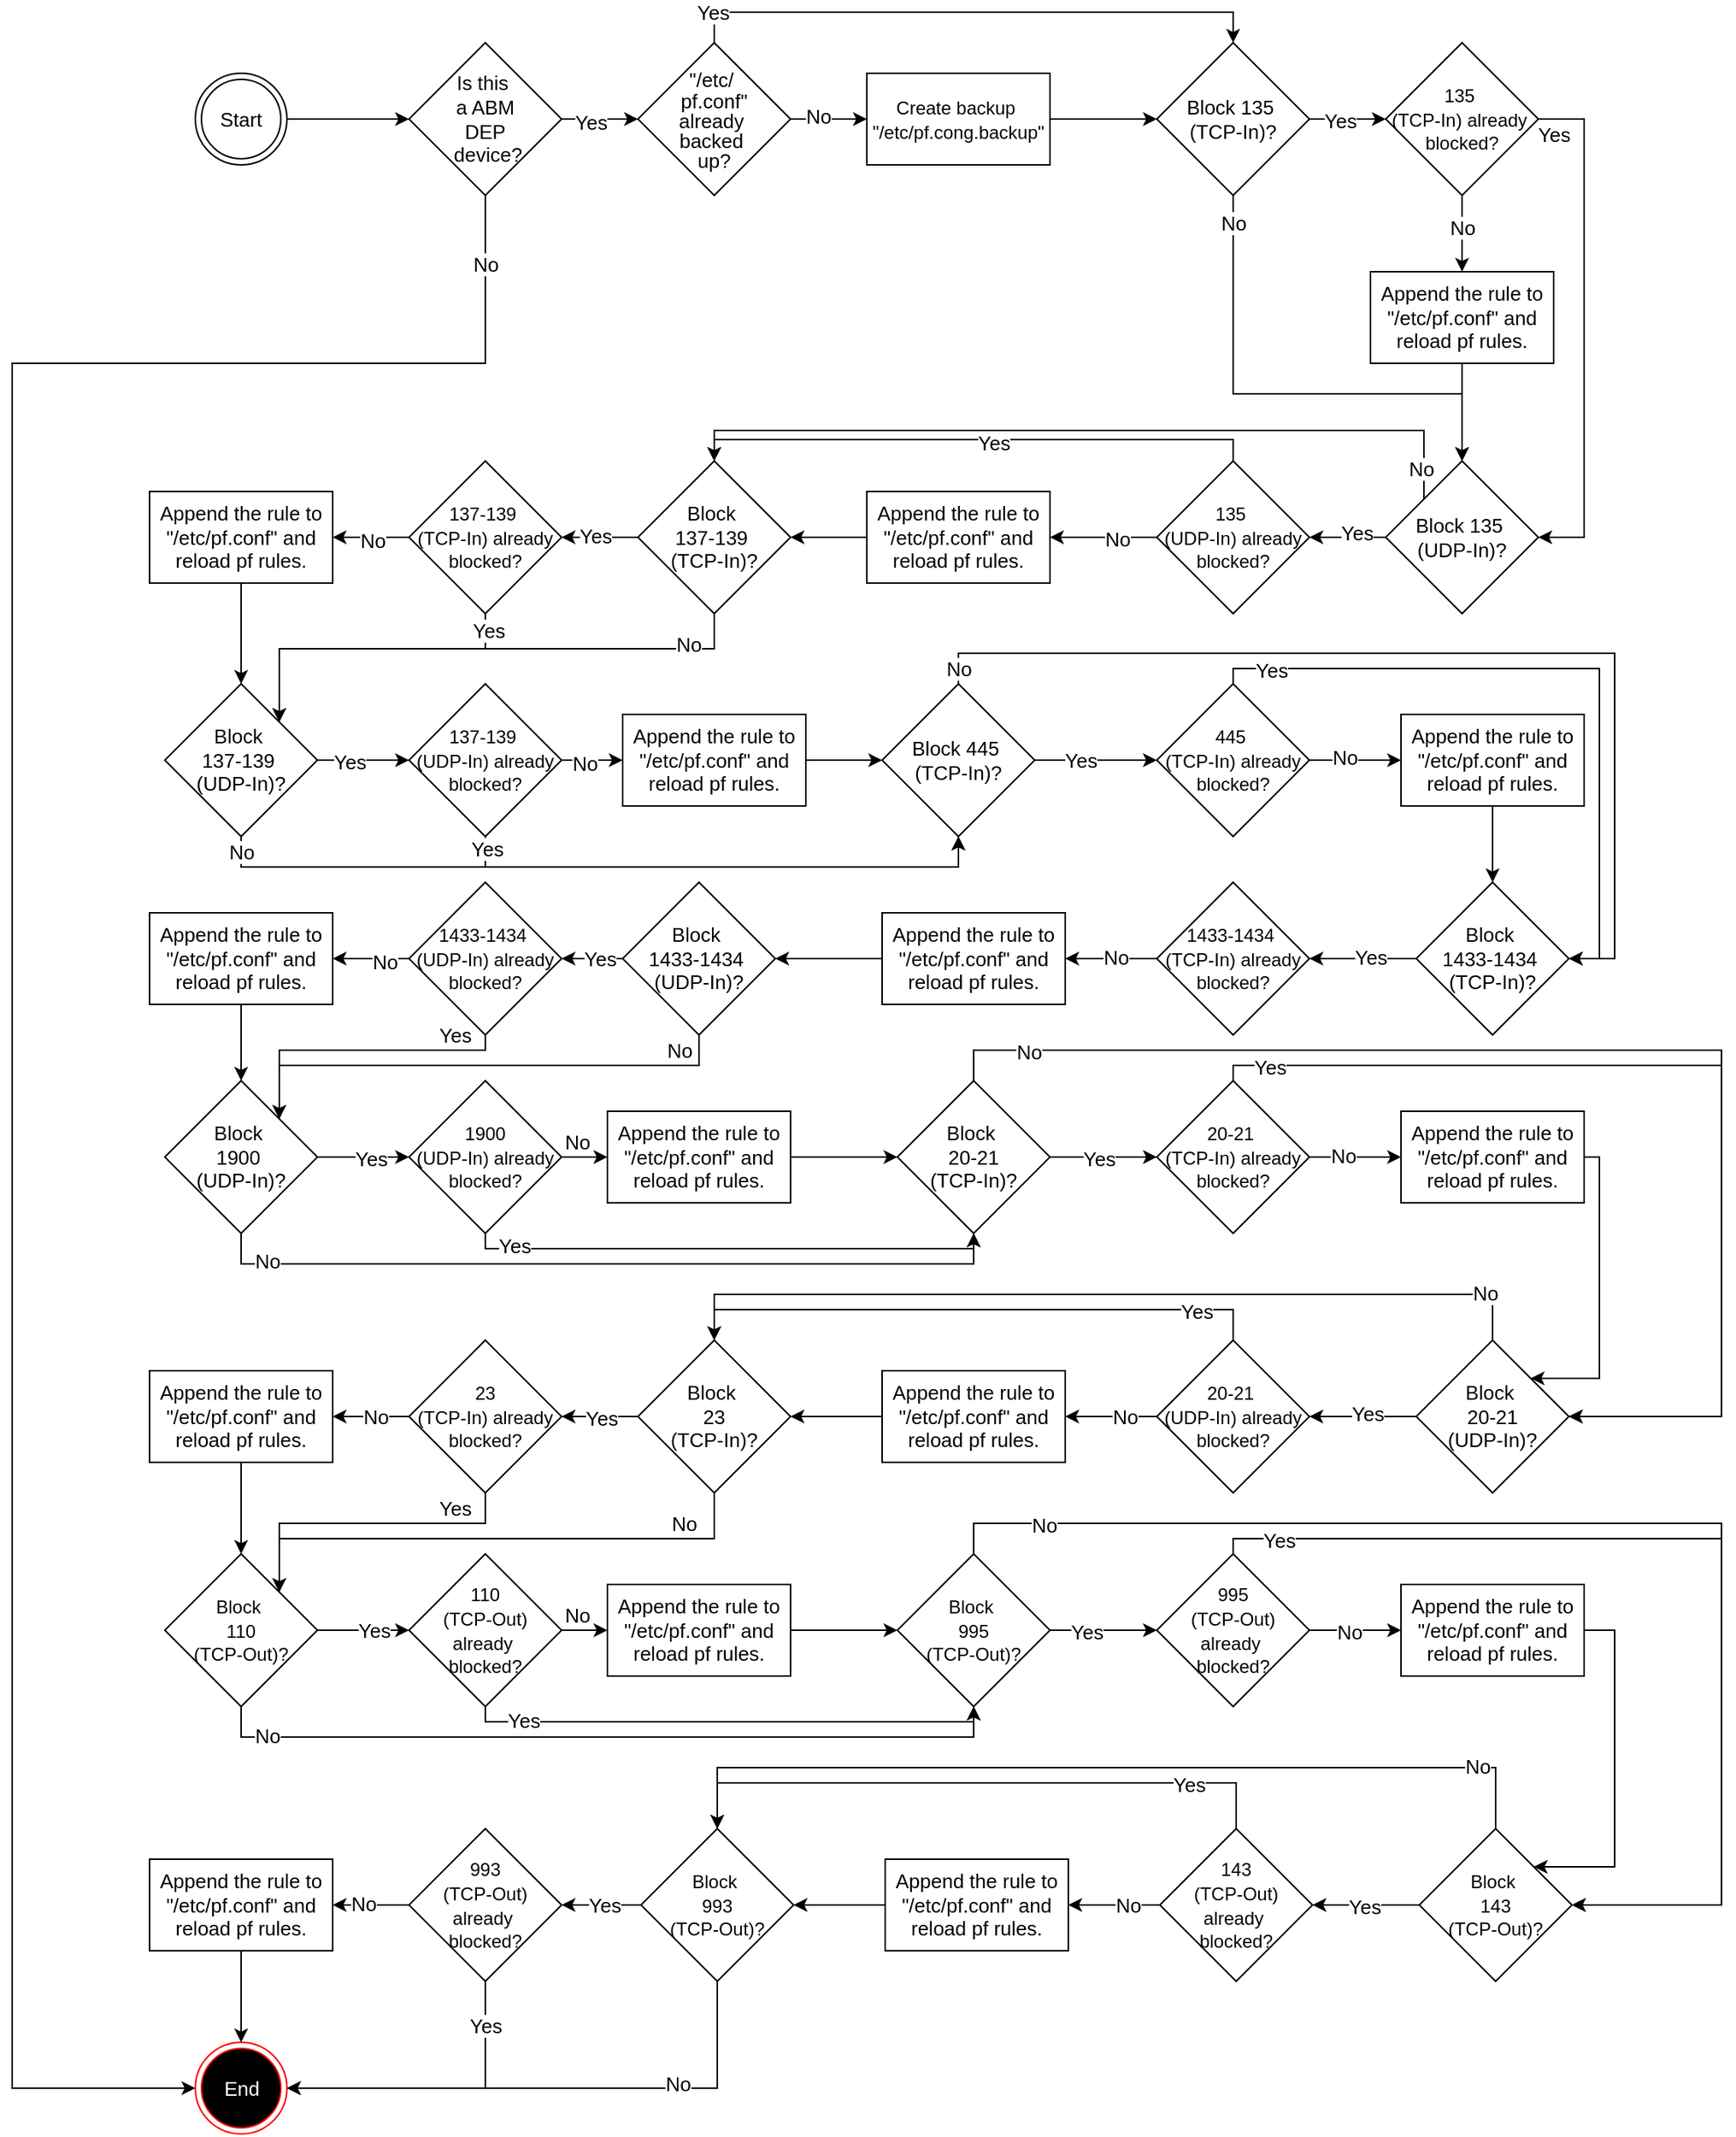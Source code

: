 <mxfile>
    <diagram name="Workflow" id="6AKc0Co7g4jw7QNKDYhZ">
        <mxGraphModel dx="1013" dy="728" grid="1" gridSize="10" guides="1" tooltips="1" connect="1" arrows="1" fold="1" page="1" pageScale="1" pageWidth="2336" pageHeight="1654" math="0" shadow="0">
            <root>
                <mxCell id="0"/>
                <mxCell id="1" parent="0"/>
                <mxCell id="65" style="edgeStyle=none;html=1;exitX=1;exitY=0.5;exitDx=0;exitDy=0;" edge="1" parent="1" source="gP1NRVliO_AB3EFOHZDK-1" target="62">
                    <mxGeometry relative="1" as="geometry"/>
                </mxCell>
                <mxCell id="gP1NRVliO_AB3EFOHZDK-1" value="&lt;font style=&quot;color: rgb(0, 0, 0);&quot;&gt;Start&lt;/font&gt;" style="ellipse;shape=doubleEllipse;html=1;dashed=0;whiteSpace=wrap;aspect=fixed;fontSize=13;fontColor=#000000;" parent="1" vertex="1">
                    <mxGeometry x="230" y="60" width="60" height="60" as="geometry"/>
                </mxCell>
                <mxCell id="gP1NRVliO_AB3EFOHZDK-17" style="edgeStyle=orthogonalEdgeStyle;rounded=0;orthogonalLoop=1;jettySize=auto;html=1;exitX=1;exitY=0.5;exitDx=0;exitDy=0;entryX=0;entryY=0.5;entryDx=0;entryDy=0;fontSize=13;fontColor=#000000;" parent="1" source="gP1NRVliO_AB3EFOHZDK-13" target="gP1NRVliO_AB3EFOHZDK-16" edge="1">
                    <mxGeometry relative="1" as="geometry"/>
                </mxCell>
                <mxCell id="gP1NRVliO_AB3EFOHZDK-18" value="No" style="edgeLabel;html=1;align=center;verticalAlign=middle;resizable=0;points=[];fontSize=13;fontColor=#000000;" parent="gP1NRVliO_AB3EFOHZDK-17" vertex="1" connectable="0">
                    <mxGeometry x="-0.3" y="2" relative="1" as="geometry">
                        <mxPoint as="offset"/>
                    </mxGeometry>
                </mxCell>
                <mxCell id="gP1NRVliO_AB3EFOHZDK-191" style="edgeStyle=orthogonalEdgeStyle;rounded=0;orthogonalLoop=1;jettySize=auto;html=1;exitX=0.5;exitY=0;exitDx=0;exitDy=0;entryX=0.5;entryY=0;entryDx=0;entryDy=0;fontSize=13;" parent="1" source="gP1NRVliO_AB3EFOHZDK-13" target="gP1NRVliO_AB3EFOHZDK-22" edge="1">
                    <mxGeometry relative="1" as="geometry"/>
                </mxCell>
                <mxCell id="gP1NRVliO_AB3EFOHZDK-192" value="Yes" style="edgeLabel;html=1;align=center;verticalAlign=middle;resizable=0;points=[];fontSize=13;" parent="gP1NRVliO_AB3EFOHZDK-191" vertex="1" connectable="0">
                    <mxGeometry x="-0.213" relative="1" as="geometry">
                        <mxPoint x="-131" as="offset"/>
                    </mxGeometry>
                </mxCell>
                <mxCell id="gP1NRVliO_AB3EFOHZDK-13" value="&lt;font style=&quot;color: rgb(0, 0, 0); line-height: 100%;&quot;&gt;&quot;/etc/&amp;nbsp;&lt;/font&gt;&lt;div style=&quot;line-height: 100%;&quot;&gt;&lt;span style=&quot;background-color: transparent;&quot;&gt;&lt;font style=&quot;color: rgb(0, 0, 0);&quot;&gt;pf.conf&quot;&lt;/font&gt;&lt;/span&gt;&lt;div&gt;&lt;div&gt;&lt;font style=&quot;color: rgb(0, 0, 0);&quot;&gt;already&amp;nbsp;&lt;/font&gt;&lt;/div&gt;&lt;div&gt;&lt;span style=&quot;background-color: transparent;&quot;&gt;&lt;font style=&quot;color: rgb(0, 0, 0);&quot;&gt;backed&amp;nbsp;&lt;/font&gt;&lt;/span&gt;&lt;/div&gt;&lt;div&gt;&lt;span style=&quot;background-color: transparent;&quot;&gt;&lt;font style=&quot;color: rgb(0, 0, 0);&quot;&gt;up?&lt;/font&gt;&lt;/span&gt;&lt;/div&gt;&lt;/div&gt;&lt;/div&gt;" style="rhombus;whiteSpace=wrap;html=1;fontSize=13;fontColor=#000000;align=center;" parent="1" vertex="1">
                    <mxGeometry x="520" y="40" width="100" height="100" as="geometry"/>
                </mxCell>
                <mxCell id="gP1NRVliO_AB3EFOHZDK-190" style="edgeStyle=orthogonalEdgeStyle;rounded=0;orthogonalLoop=1;jettySize=auto;html=1;exitX=1;exitY=0.5;exitDx=0;exitDy=0;entryX=0;entryY=0.5;entryDx=0;entryDy=0;fontSize=13;fontColor=#000000;" parent="1" source="gP1NRVliO_AB3EFOHZDK-16" target="gP1NRVliO_AB3EFOHZDK-22" edge="1">
                    <mxGeometry relative="1" as="geometry"/>
                </mxCell>
                <mxCell id="gP1NRVliO_AB3EFOHZDK-16" value="&lt;font style=&quot;line-height: 100%; font-size: 12px; color: rgb(0, 0, 0);&quot;&gt;Create backup&amp;nbsp;&lt;/font&gt;&lt;div&gt;&lt;span style=&quot;font-size: 12px; background-color: transparent;&quot;&gt;&lt;font style=&quot;color: rgb(0, 0, 0);&quot;&gt;&quot;/etc/pf.cong.backup&quot;&lt;/font&gt;&lt;/span&gt;&lt;/div&gt;" style="rounded=0;whiteSpace=wrap;html=1;fontSize=13;fontColor=#000000;" parent="1" vertex="1">
                    <mxGeometry x="670" y="60" width="120" height="60" as="geometry"/>
                </mxCell>
                <mxCell id="gP1NRVliO_AB3EFOHZDK-36" style="edgeStyle=orthogonalEdgeStyle;rounded=0;orthogonalLoop=1;jettySize=auto;html=1;exitX=0.5;exitY=1;exitDx=0;exitDy=0;fontSize=13;fontColor=#000000;" parent="1" source="gP1NRVliO_AB3EFOHZDK-27" target="gP1NRVliO_AB3EFOHZDK-35" edge="1">
                    <mxGeometry relative="1" as="geometry"/>
                </mxCell>
                <mxCell id="gP1NRVliO_AB3EFOHZDK-37" value="No" style="edgeLabel;html=1;align=center;verticalAlign=middle;resizable=0;points=[];fontSize=13;fontColor=#000000;" parent="gP1NRVliO_AB3EFOHZDK-36" vertex="1" connectable="0">
                    <mxGeometry x="-0.175" relative="1" as="geometry">
                        <mxPoint as="offset"/>
                    </mxGeometry>
                </mxCell>
                <mxCell id="gP1NRVliO_AB3EFOHZDK-196" style="edgeStyle=orthogonalEdgeStyle;rounded=0;orthogonalLoop=1;jettySize=auto;html=1;exitX=1;exitY=0.5;exitDx=0;exitDy=0;entryX=1;entryY=0.5;entryDx=0;entryDy=0;fontSize=13;fontColor=#000000;" parent="1" source="gP1NRVliO_AB3EFOHZDK-27" target="gP1NRVliO_AB3EFOHZDK-41" edge="1">
                    <mxGeometry relative="1" as="geometry">
                        <mxPoint x="1140" y="380" as="targetPoint"/>
                        <Array as="points">
                            <mxPoint x="1140" y="90"/>
                            <mxPoint x="1140" y="364"/>
                        </Array>
                    </mxGeometry>
                </mxCell>
                <mxCell id="gP1NRVliO_AB3EFOHZDK-197" value="Yes" style="edgeLabel;html=1;align=center;verticalAlign=middle;resizable=0;points=[];fontSize=13;fontColor=#000000;" parent="gP1NRVliO_AB3EFOHZDK-196" vertex="1" connectable="0">
                    <mxGeometry x="-0.2" relative="1" as="geometry">
                        <mxPoint x="-20" y="-94" as="offset"/>
                    </mxGeometry>
                </mxCell>
                <mxCell id="gP1NRVliO_AB3EFOHZDK-27" value="&lt;font style=&quot;color: rgb(0, 0, 0); font-size: 12px;&quot;&gt;135&amp;nbsp;&lt;/font&gt;&lt;div&gt;&lt;font style=&quot;font-size: 12px;&quot;&gt;&lt;font style=&quot;&quot;&gt;&lt;font style=&quot;color: rgb(0, 0, 0);&quot;&gt;(TCP-In)&lt;/font&gt;&lt;/font&gt;&lt;font style=&quot;color: rgb(0, 0, 0);&quot;&gt; already&amp;nbsp;&lt;/font&gt;&lt;/font&gt;&lt;div&gt;&lt;font style=&quot;color: rgb(0, 0, 0); font-size: 12px;&quot;&gt;blocked?&lt;/font&gt;&lt;/div&gt;&lt;/div&gt;" style="rhombus;whiteSpace=wrap;html=1;fontSize=13;fontColor=#000000;" parent="1" vertex="1">
                    <mxGeometry x="1010" y="40" width="100" height="100" as="geometry"/>
                </mxCell>
                <mxCell id="gP1NRVliO_AB3EFOHZDK-193" style="edgeStyle=orthogonalEdgeStyle;rounded=0;orthogonalLoop=1;jettySize=auto;html=1;exitX=1;exitY=0.5;exitDx=0;exitDy=0;entryX=0;entryY=0.5;entryDx=0;entryDy=0;fontSize=13;fontColor=#000000;" parent="1" source="gP1NRVliO_AB3EFOHZDK-22" target="gP1NRVliO_AB3EFOHZDK-27" edge="1">
                    <mxGeometry relative="1" as="geometry"/>
                </mxCell>
                <mxCell id="gP1NRVliO_AB3EFOHZDK-194" value="Yes" style="edgeLabel;html=1;align=center;verticalAlign=middle;resizable=0;points=[];fontSize=13;fontColor=#000000;" parent="gP1NRVliO_AB3EFOHZDK-193" vertex="1" connectable="0">
                    <mxGeometry x="-0.2" y="-1" relative="1" as="geometry">
                        <mxPoint as="offset"/>
                    </mxGeometry>
                </mxCell>
                <mxCell id="gP1NRVliO_AB3EFOHZDK-200" style="edgeStyle=orthogonalEdgeStyle;rounded=0;orthogonalLoop=1;jettySize=auto;html=1;exitX=0.5;exitY=1;exitDx=0;exitDy=0;entryX=0.5;entryY=0;entryDx=0;entryDy=0;fontSize=13;fontColor=#000000;" parent="1" source="gP1NRVliO_AB3EFOHZDK-22" target="gP1NRVliO_AB3EFOHZDK-41" edge="1">
                    <mxGeometry relative="1" as="geometry">
                        <Array as="points">
                            <mxPoint x="910" y="270"/>
                            <mxPoint x="1060" y="270"/>
                        </Array>
                    </mxGeometry>
                </mxCell>
                <mxCell id="gP1NRVliO_AB3EFOHZDK-201" value="No" style="edgeLabel;html=1;align=center;verticalAlign=middle;resizable=0;points=[];fontSize=13;fontColor=#000000;" parent="gP1NRVliO_AB3EFOHZDK-200" vertex="1" connectable="0">
                    <mxGeometry x="-0.893" relative="1" as="geometry">
                        <mxPoint as="offset"/>
                    </mxGeometry>
                </mxCell>
                <mxCell id="gP1NRVliO_AB3EFOHZDK-22" value="&lt;font style=&quot;color: rgb(0, 0, 0);&quot;&gt;Block 135&amp;nbsp;&lt;/font&gt;&lt;div&gt;&lt;font style=&quot;color: rgb(0, 0, 0);&quot;&gt;(TCP-In)?&lt;/font&gt;&lt;/div&gt;" style="rhombus;whiteSpace=wrap;html=1;fontSize=13;fontColor=#000000;" parent="1" vertex="1">
                    <mxGeometry x="860" y="40" width="100" height="100" as="geometry"/>
                </mxCell>
                <mxCell id="gP1NRVliO_AB3EFOHZDK-199" style="edgeStyle=orthogonalEdgeStyle;rounded=0;orthogonalLoop=1;jettySize=auto;html=1;exitX=0.5;exitY=1;exitDx=0;exitDy=0;entryX=0.5;entryY=0;entryDx=0;entryDy=0;fontSize=13;fontColor=#000000;" parent="1" source="gP1NRVliO_AB3EFOHZDK-35" target="gP1NRVliO_AB3EFOHZDK-41" edge="1">
                    <mxGeometry relative="1" as="geometry"/>
                </mxCell>
                <mxCell id="gP1NRVliO_AB3EFOHZDK-35" value="&lt;font style=&quot;color: rgb(0, 0, 0);&quot;&gt;Append the rule to &quot;/etc/pf.conf&quot; and reload pf rules.&lt;/font&gt;" style="rounded=0;whiteSpace=wrap;html=1;fontSize=13;fontColor=#000000;" parent="1" vertex="1">
                    <mxGeometry x="1000" y="190" width="120" height="60" as="geometry"/>
                </mxCell>
                <mxCell id="gP1NRVliO_AB3EFOHZDK-202" style="edgeStyle=orthogonalEdgeStyle;rounded=0;orthogonalLoop=1;jettySize=auto;html=1;exitX=0;exitY=0.5;exitDx=0;exitDy=0;entryX=1;entryY=0.5;entryDx=0;entryDy=0;fontSize=13;fontColor=#000000;" parent="1" source="gP1NRVliO_AB3EFOHZDK-41" target="gP1NRVliO_AB3EFOHZDK-52" edge="1">
                    <mxGeometry relative="1" as="geometry"/>
                </mxCell>
                <mxCell id="gP1NRVliO_AB3EFOHZDK-203" value="Yes" style="edgeLabel;html=1;align=center;verticalAlign=middle;resizable=0;points=[];fontSize=13;fontColor=#000000;" parent="gP1NRVliO_AB3EFOHZDK-202" vertex="1" connectable="0">
                    <mxGeometry x="-0.24" y="-3" relative="1" as="geometry">
                        <mxPoint as="offset"/>
                    </mxGeometry>
                </mxCell>
                <mxCell id="gP1NRVliO_AB3EFOHZDK-234" style="edgeStyle=orthogonalEdgeStyle;rounded=0;orthogonalLoop=1;jettySize=auto;html=1;exitX=0;exitY=0;exitDx=0;exitDy=0;entryX=0.5;entryY=0;entryDx=0;entryDy=0;fontSize=13;fontColor=#000000;" parent="1" source="gP1NRVliO_AB3EFOHZDK-41" target="gP1NRVliO_AB3EFOHZDK-58" edge="1">
                    <mxGeometry relative="1" as="geometry">
                        <Array as="points">
                            <mxPoint x="1035" y="294"/>
                            <mxPoint x="570" y="294"/>
                        </Array>
                    </mxGeometry>
                </mxCell>
                <mxCell id="gP1NRVliO_AB3EFOHZDK-235" value="No" style="edgeLabel;html=1;align=center;verticalAlign=middle;resizable=0;points=[];fontSize=13;fontColor=#000000;" parent="gP1NRVliO_AB3EFOHZDK-234" vertex="1" connectable="0">
                    <mxGeometry x="-0.924" y="2" relative="1" as="geometry">
                        <mxPoint as="offset"/>
                    </mxGeometry>
                </mxCell>
                <mxCell id="gP1NRVliO_AB3EFOHZDK-41" value="&lt;font style=&quot;color: rgb(0, 0, 0);&quot;&gt;Block 135&amp;nbsp;&lt;/font&gt;&lt;div&gt;&lt;font style=&quot;color: rgb(0, 0, 0);&quot;&gt;(UDP-In)?&lt;/font&gt;&lt;/div&gt;" style="rhombus;whiteSpace=wrap;html=1;fontSize=13;fontColor=#000000;" parent="1" vertex="1">
                    <mxGeometry x="1010" y="314" width="100" height="100" as="geometry"/>
                </mxCell>
                <mxCell id="gP1NRVliO_AB3EFOHZDK-56" value="" style="edgeStyle=orthogonalEdgeStyle;rounded=0;orthogonalLoop=1;jettySize=auto;html=1;fontSize=13;fontColor=#000000;" parent="1" source="gP1NRVliO_AB3EFOHZDK-52" target="gP1NRVliO_AB3EFOHZDK-55" edge="1">
                    <mxGeometry relative="1" as="geometry"/>
                </mxCell>
                <mxCell id="gP1NRVliO_AB3EFOHZDK-57" value="No" style="edgeLabel;html=1;align=center;verticalAlign=middle;resizable=0;points=[];fontSize=13;fontColor=#000000;" parent="gP1NRVliO_AB3EFOHZDK-56" vertex="1" connectable="0">
                    <mxGeometry x="-0.25" y="1" relative="1" as="geometry">
                        <mxPoint as="offset"/>
                    </mxGeometry>
                </mxCell>
                <mxCell id="gP1NRVliO_AB3EFOHZDK-236" style="edgeStyle=orthogonalEdgeStyle;rounded=0;orthogonalLoop=1;jettySize=auto;html=1;exitX=0.5;exitY=0;exitDx=0;exitDy=0;entryX=0.5;entryY=0;entryDx=0;entryDy=0;fontSize=13;fontColor=#000000;" parent="1" source="gP1NRVliO_AB3EFOHZDK-52" target="gP1NRVliO_AB3EFOHZDK-58" edge="1">
                    <mxGeometry relative="1" as="geometry">
                        <Array as="points">
                            <mxPoint x="910" y="300"/>
                            <mxPoint x="570" y="300"/>
                        </Array>
                    </mxGeometry>
                </mxCell>
                <mxCell id="gP1NRVliO_AB3EFOHZDK-237" value="Yes" style="edgeLabel;html=1;align=center;verticalAlign=middle;resizable=0;points=[];fontSize=13;fontColor=#000000;" parent="gP1NRVliO_AB3EFOHZDK-236" vertex="1" connectable="0">
                    <mxGeometry x="-0.071" y="2" relative="1" as="geometry">
                        <mxPoint as="offset"/>
                    </mxGeometry>
                </mxCell>
                <mxCell id="gP1NRVliO_AB3EFOHZDK-52" value="&lt;font style=&quot;font-size: 12px; color: rgb(0, 0, 0);&quot;&gt;135&amp;nbsp;&lt;/font&gt;&lt;div&gt;&lt;font style=&quot;color: rgb(0, 0, 0);&quot;&gt;&lt;font style=&quot;font-size: 12px;&quot;&gt;(UDP-In)&amp;nbsp;&lt;/font&gt;&lt;span style=&quot;font-size: 12px; background-color: transparent;&quot;&gt;already&lt;/span&gt;&lt;/font&gt;&lt;div&gt;&lt;div&gt;&lt;font style=&quot;font-size: 12px; color: rgb(0, 0, 0);&quot;&gt;blocked?&lt;/font&gt;&lt;/div&gt;&lt;/div&gt;&lt;/div&gt;" style="rhombus;whiteSpace=wrap;html=1;fontSize=13;fontColor=#000000;" parent="1" vertex="1">
                    <mxGeometry x="860" y="314" width="100" height="100" as="geometry"/>
                </mxCell>
                <mxCell id="gP1NRVliO_AB3EFOHZDK-60" style="edgeStyle=orthogonalEdgeStyle;rounded=0;orthogonalLoop=1;jettySize=auto;html=1;exitX=0;exitY=0.5;exitDx=0;exitDy=0;entryX=1;entryY=0.5;entryDx=0;entryDy=0;fontSize=13;fontColor=#000000;" parent="1" source="gP1NRVliO_AB3EFOHZDK-55" target="gP1NRVliO_AB3EFOHZDK-58" edge="1">
                    <mxGeometry relative="1" as="geometry"/>
                </mxCell>
                <mxCell id="gP1NRVliO_AB3EFOHZDK-55" value="Append the rule to &quot;/etc/pf.conf&quot; and reload pf rules." style="rounded=0;whiteSpace=wrap;html=1;fontSize=13;fontColor=#000000;" parent="1" vertex="1">
                    <mxGeometry x="670" y="334" width="120" height="60" as="geometry"/>
                </mxCell>
                <mxCell id="gP1NRVliO_AB3EFOHZDK-209" style="edgeStyle=orthogonalEdgeStyle;rounded=0;orthogonalLoop=1;jettySize=auto;html=1;exitX=0;exitY=0.5;exitDx=0;exitDy=0;entryX=1;entryY=0.5;entryDx=0;entryDy=0;fontSize=13;fontColor=#000000;" parent="1" source="gP1NRVliO_AB3EFOHZDK-58" target="gP1NRVliO_AB3EFOHZDK-65" edge="1">
                    <mxGeometry relative="1" as="geometry"/>
                </mxCell>
                <mxCell id="gP1NRVliO_AB3EFOHZDK-232" value="Yes" style="edgeLabel;html=1;align=center;verticalAlign=middle;resizable=0;points=[];fontSize=13;fontColor=#000000;" parent="gP1NRVliO_AB3EFOHZDK-209" vertex="1" connectable="0">
                    <mxGeometry x="0.143" y="-1" relative="1" as="geometry">
                        <mxPoint as="offset"/>
                    </mxGeometry>
                </mxCell>
                <mxCell id="gP1NRVliO_AB3EFOHZDK-227" style="edgeStyle=orthogonalEdgeStyle;rounded=0;orthogonalLoop=1;jettySize=auto;html=1;exitX=0.5;exitY=1;exitDx=0;exitDy=0;entryX=1;entryY=0;entryDx=0;entryDy=0;fontSize=13;fontColor=#000000;" parent="1" source="gP1NRVliO_AB3EFOHZDK-58" target="gP1NRVliO_AB3EFOHZDK-72" edge="1">
                    <mxGeometry relative="1" as="geometry"/>
                </mxCell>
                <mxCell id="gP1NRVliO_AB3EFOHZDK-228" value="No" style="edgeLabel;html=1;align=center;verticalAlign=middle;resizable=0;points=[];fontSize=13;fontColor=#000000;" parent="gP1NRVliO_AB3EFOHZDK-227" vertex="1" connectable="0">
                    <mxGeometry x="-0.481" y="-3" relative="1" as="geometry">
                        <mxPoint x="52" as="offset"/>
                    </mxGeometry>
                </mxCell>
                <mxCell id="gP1NRVliO_AB3EFOHZDK-58" value="&lt;div&gt;&lt;font style=&quot;color: rgb(0, 0, 0);&quot;&gt;Block&amp;nbsp;&lt;/font&gt;&lt;/div&gt;&lt;div&gt;&lt;font style=&quot;color: rgb(0, 0, 0);&quot;&gt;137-139&amp;nbsp;&lt;/font&gt;&lt;div&gt;&lt;font style=&quot;color: rgb(0, 0, 0);&quot;&gt;(TCP-In)?&lt;/font&gt;&lt;/div&gt;&lt;/div&gt;" style="rhombus;whiteSpace=wrap;html=1;fontSize=13;fontColor=#000000;" parent="1" vertex="1">
                    <mxGeometry x="520" y="314" width="100" height="100" as="geometry"/>
                </mxCell>
                <mxCell id="gP1NRVliO_AB3EFOHZDK-221" style="edgeStyle=orthogonalEdgeStyle;rounded=0;orthogonalLoop=1;jettySize=auto;html=1;exitX=0;exitY=0.5;exitDx=0;exitDy=0;entryX=1;entryY=0.5;entryDx=0;entryDy=0;fontSize=13;fontColor=#000000;" parent="1" source="gP1NRVliO_AB3EFOHZDK-65" target="gP1NRVliO_AB3EFOHZDK-69" edge="1">
                    <mxGeometry relative="1" as="geometry"/>
                </mxCell>
                <mxCell id="gP1NRVliO_AB3EFOHZDK-231" value="No" style="edgeLabel;html=1;align=center;verticalAlign=middle;resizable=0;points=[];fontSize=13;fontColor=#000000;" parent="gP1NRVliO_AB3EFOHZDK-221" vertex="1" connectable="0">
                    <mxGeometry x="-0.05" y="2" relative="1" as="geometry">
                        <mxPoint as="offset"/>
                    </mxGeometry>
                </mxCell>
                <mxCell id="gP1NRVliO_AB3EFOHZDK-229" style="edgeStyle=orthogonalEdgeStyle;rounded=0;orthogonalLoop=1;jettySize=auto;html=1;exitX=0.5;exitY=1;exitDx=0;exitDy=0;entryX=1;entryY=0;entryDx=0;entryDy=0;fontSize=13;fontColor=#000000;" parent="1" source="gP1NRVliO_AB3EFOHZDK-65" target="gP1NRVliO_AB3EFOHZDK-72" edge="1">
                    <mxGeometry relative="1" as="geometry"/>
                </mxCell>
                <mxCell id="gP1NRVliO_AB3EFOHZDK-230" value="Yes" style="edgeLabel;html=1;align=center;verticalAlign=middle;resizable=0;points=[];fontSize=13;fontColor=#000000;" parent="gP1NRVliO_AB3EFOHZDK-229" vertex="1" connectable="0">
                    <mxGeometry x="-0.898" y="2" relative="1" as="geometry">
                        <mxPoint as="offset"/>
                    </mxGeometry>
                </mxCell>
                <mxCell id="gP1NRVliO_AB3EFOHZDK-65" value="&lt;font style=&quot;color: rgb(0, 0, 0); font-size: 12px;&quot;&gt;137-139&amp;nbsp;&lt;/font&gt;&lt;div&gt;&lt;span style=&quot;background-color: transparent;&quot;&gt;&lt;font style=&quot;color: rgb(0, 0, 0); font-size: 12px;&quot;&gt;(TCP-In) already&lt;/font&gt;&lt;/span&gt;&lt;div&gt;&lt;font style=&quot;color: rgb(0, 0, 0); font-size: 12px;&quot;&gt;blocked?&lt;/font&gt;&lt;/div&gt;&lt;/div&gt;" style="rhombus;whiteSpace=wrap;html=1;fontSize=13;fontColor=#000000;" parent="1" vertex="1">
                    <mxGeometry x="370" y="314" width="100" height="100" as="geometry"/>
                </mxCell>
                <mxCell id="gP1NRVliO_AB3EFOHZDK-224" style="edgeStyle=orthogonalEdgeStyle;rounded=0;orthogonalLoop=1;jettySize=auto;html=1;exitX=0.5;exitY=1;exitDx=0;exitDy=0;entryX=0.5;entryY=0;entryDx=0;entryDy=0;fontSize=13;fontColor=#000000;" parent="1" source="gP1NRVliO_AB3EFOHZDK-69" target="gP1NRVliO_AB3EFOHZDK-72" edge="1">
                    <mxGeometry relative="1" as="geometry"/>
                </mxCell>
                <mxCell id="gP1NRVliO_AB3EFOHZDK-69" value="Append the rule to &quot;/etc/pf.conf&quot; and reload pf rules." style="rounded=0;whiteSpace=wrap;html=1;fontSize=13;fontColor=#000000;" parent="1" vertex="1">
                    <mxGeometry x="200" y="334" width="120" height="60" as="geometry"/>
                </mxCell>
                <mxCell id="gP1NRVliO_AB3EFOHZDK-225" style="edgeStyle=orthogonalEdgeStyle;rounded=0;orthogonalLoop=1;jettySize=auto;html=1;exitX=1;exitY=0.5;exitDx=0;exitDy=0;entryX=0;entryY=0.5;entryDx=0;entryDy=0;fontSize=13;fontColor=#000000;" parent="1" source="gP1NRVliO_AB3EFOHZDK-72" target="gP1NRVliO_AB3EFOHZDK-82" edge="1">
                    <mxGeometry relative="1" as="geometry"/>
                </mxCell>
                <mxCell id="gP1NRVliO_AB3EFOHZDK-226" value="Yes" style="edgeLabel;html=1;align=center;verticalAlign=middle;resizable=0;points=[];fontSize=13;fontColor=#000000;" parent="gP1NRVliO_AB3EFOHZDK-225" vertex="1" connectable="0">
                    <mxGeometry x="-0.32" y="-1" relative="1" as="geometry">
                        <mxPoint as="offset"/>
                    </mxGeometry>
                </mxCell>
                <mxCell id="gP1NRVliO_AB3EFOHZDK-238" style="edgeStyle=orthogonalEdgeStyle;rounded=0;orthogonalLoop=1;jettySize=auto;html=1;entryX=0.5;entryY=1;entryDx=0;entryDy=0;fontSize=13;fontColor=#000000;" parent="1" source="gP1NRVliO_AB3EFOHZDK-72" target="gP1NRVliO_AB3EFOHZDK-91" edge="1">
                    <mxGeometry relative="1" as="geometry">
                        <Array as="points">
                            <mxPoint x="260" y="580"/>
                            <mxPoint x="730" y="580"/>
                        </Array>
                    </mxGeometry>
                </mxCell>
                <mxCell id="gP1NRVliO_AB3EFOHZDK-239" value="No" style="edgeLabel;html=1;align=center;verticalAlign=middle;resizable=0;points=[];fontSize=13;fontColor=#000000;" parent="gP1NRVliO_AB3EFOHZDK-238" vertex="1" connectable="0">
                    <mxGeometry x="-0.016" y="-1" relative="1" as="geometry">
                        <mxPoint x="-231" y="-11" as="offset"/>
                    </mxGeometry>
                </mxCell>
                <mxCell id="gP1NRVliO_AB3EFOHZDK-72" value="&lt;font style=&quot;color: rgb(0, 0, 0);&quot;&gt;Block&amp;nbsp;&lt;/font&gt;&lt;div&gt;&lt;font style=&quot;color: rgb(0, 0, 0);&quot;&gt;137-139&amp;nbsp;&lt;/font&gt;&lt;div&gt;&lt;font style=&quot;color: rgb(0, 0, 0);&quot;&gt;(UDP-In)?&lt;/font&gt;&lt;/div&gt;&lt;/div&gt;" style="rhombus;whiteSpace=wrap;html=1;fontSize=13;fontColor=#000000;" parent="1" vertex="1">
                    <mxGeometry x="210" y="460" width="100" height="100" as="geometry"/>
                </mxCell>
                <mxCell id="gP1NRVliO_AB3EFOHZDK-89" style="edgeStyle=orthogonalEdgeStyle;rounded=0;orthogonalLoop=1;jettySize=auto;html=1;exitX=1;exitY=0.5;exitDx=0;exitDy=0;fontSize=13;fontColor=#000000;" parent="1" source="gP1NRVliO_AB3EFOHZDK-82" target="gP1NRVliO_AB3EFOHZDK-88" edge="1">
                    <mxGeometry relative="1" as="geometry"/>
                </mxCell>
                <mxCell id="gP1NRVliO_AB3EFOHZDK-90" value="No" style="edgeLabel;html=1;align=center;verticalAlign=middle;resizable=0;points=[];fontSize=13;fontColor=#000000;" parent="gP1NRVliO_AB3EFOHZDK-89" vertex="1" connectable="0">
                    <mxGeometry x="-0.28" y="-2" relative="1" as="geometry">
                        <mxPoint as="offset"/>
                    </mxGeometry>
                </mxCell>
                <mxCell id="gP1NRVliO_AB3EFOHZDK-240" style="edgeStyle=orthogonalEdgeStyle;rounded=0;orthogonalLoop=1;jettySize=auto;html=1;exitX=0.5;exitY=1;exitDx=0;exitDy=0;entryX=0.5;entryY=1;entryDx=0;entryDy=0;fontSize=13;fontColor=#000000;" parent="1" source="gP1NRVliO_AB3EFOHZDK-82" target="gP1NRVliO_AB3EFOHZDK-91" edge="1">
                    <mxGeometry relative="1" as="geometry"/>
                </mxCell>
                <mxCell id="gP1NRVliO_AB3EFOHZDK-241" value="Yes" style="edgeLabel;html=1;align=center;verticalAlign=middle;resizable=0;points=[];fontSize=13;fontColor=#000000;" parent="gP1NRVliO_AB3EFOHZDK-240" vertex="1" connectable="0">
                    <mxGeometry x="-0.954" y="1" relative="1" as="geometry">
                        <mxPoint as="offset"/>
                    </mxGeometry>
                </mxCell>
                <mxCell id="gP1NRVliO_AB3EFOHZDK-82" value="&lt;font style=&quot;color: rgb(0, 0, 0); font-size: 12px;&quot;&gt;137-139&amp;nbsp;&lt;/font&gt;&lt;div&gt;&lt;span style=&quot;background-color: transparent;&quot;&gt;&lt;font style=&quot;color: rgb(0, 0, 0); font-size: 12px;&quot;&gt;(UDP-In) already&lt;/font&gt;&lt;/span&gt;&lt;div&gt;&lt;font style=&quot;color: rgb(0, 0, 0); font-size: 12px;&quot;&gt;blocked?&lt;/font&gt;&lt;/div&gt;&lt;/div&gt;" style="rhombus;whiteSpace=wrap;html=1;fontSize=13;fontColor=#000000;" parent="1" vertex="1">
                    <mxGeometry x="370" y="460" width="100" height="100" as="geometry"/>
                </mxCell>
                <mxCell id="gP1NRVliO_AB3EFOHZDK-233" style="edgeStyle=orthogonalEdgeStyle;rounded=0;orthogonalLoop=1;jettySize=auto;html=1;exitX=1;exitY=0.5;exitDx=0;exitDy=0;entryX=0;entryY=0.5;entryDx=0;entryDy=0;fontSize=13;fontColor=#000000;" parent="1" source="gP1NRVliO_AB3EFOHZDK-88" target="gP1NRVliO_AB3EFOHZDK-91" edge="1">
                    <mxGeometry relative="1" as="geometry">
                        <mxPoint x="630" y="510" as="targetPoint"/>
                    </mxGeometry>
                </mxCell>
                <mxCell id="gP1NRVliO_AB3EFOHZDK-88" value="Append the rule to &quot;/etc/pf.conf&quot; and reload pf rules." style="rounded=0;whiteSpace=wrap;html=1;fontSize=13;fontColor=#000000;" parent="1" vertex="1">
                    <mxGeometry x="510" y="480" width="120" height="60" as="geometry"/>
                </mxCell>
                <mxCell id="gP1NRVliO_AB3EFOHZDK-242" style="edgeStyle=orthogonalEdgeStyle;rounded=0;orthogonalLoop=1;jettySize=auto;html=1;exitX=1;exitY=0.5;exitDx=0;exitDy=0;entryX=0;entryY=0.5;entryDx=0;entryDy=0;fontSize=13;fontColor=#000000;" parent="1" source="gP1NRVliO_AB3EFOHZDK-91" target="gP1NRVliO_AB3EFOHZDK-95" edge="1">
                    <mxGeometry relative="1" as="geometry"/>
                </mxCell>
                <mxCell id="gP1NRVliO_AB3EFOHZDK-250" value="Yes" style="edgeLabel;html=1;align=center;verticalAlign=middle;resizable=0;points=[];fontSize=13;fontColor=#000000;" parent="gP1NRVliO_AB3EFOHZDK-242" vertex="1" connectable="0">
                    <mxGeometry x="-0.25" relative="1" as="geometry">
                        <mxPoint as="offset"/>
                    </mxGeometry>
                </mxCell>
                <mxCell id="gP1NRVliO_AB3EFOHZDK-245" style="edgeStyle=orthogonalEdgeStyle;rounded=0;orthogonalLoop=1;jettySize=auto;html=1;exitX=0.5;exitY=0;exitDx=0;exitDy=0;entryX=1;entryY=0.5;entryDx=0;entryDy=0;fontSize=13;fontColor=#000000;" parent="1" source="gP1NRVliO_AB3EFOHZDK-91" target="gP1NRVliO_AB3EFOHZDK-108" edge="1">
                    <mxGeometry relative="1" as="geometry">
                        <Array as="points">
                            <mxPoint x="730" y="440"/>
                            <mxPoint x="1160" y="440"/>
                            <mxPoint x="1160" y="640"/>
                        </Array>
                    </mxGeometry>
                </mxCell>
                <mxCell id="gP1NRVliO_AB3EFOHZDK-246" value="No" style="edgeLabel;html=1;align=center;verticalAlign=middle;resizable=0;points=[];fontSize=13;fontColor=#000000;" parent="gP1NRVliO_AB3EFOHZDK-245" vertex="1" connectable="0">
                    <mxGeometry x="-0.485" relative="1" as="geometry">
                        <mxPoint x="-155" y="10" as="offset"/>
                    </mxGeometry>
                </mxCell>
                <mxCell id="gP1NRVliO_AB3EFOHZDK-91" value="&lt;font style=&quot;color: rgb(0, 0, 0);&quot;&gt;Block 445&amp;nbsp;&lt;/font&gt;&lt;div&gt;&lt;font style=&quot;color: rgb(0, 0, 0);&quot;&gt;(TCP-In)?&lt;/font&gt;&lt;/div&gt;" style="rhombus;whiteSpace=wrap;html=1;fontSize=13;fontColor=#000000;" parent="1" vertex="1">
                    <mxGeometry x="680" y="460" width="100" height="100" as="geometry"/>
                </mxCell>
                <mxCell id="gP1NRVliO_AB3EFOHZDK-243" style="edgeStyle=orthogonalEdgeStyle;rounded=0;orthogonalLoop=1;jettySize=auto;html=1;exitX=1;exitY=0.5;exitDx=0;exitDy=0;entryX=0;entryY=0.5;entryDx=0;entryDy=0;fontSize=13;fontColor=#000000;" parent="1" source="gP1NRVliO_AB3EFOHZDK-95" target="gP1NRVliO_AB3EFOHZDK-105" edge="1">
                    <mxGeometry relative="1" as="geometry"/>
                </mxCell>
                <mxCell id="gP1NRVliO_AB3EFOHZDK-249" value="No" style="edgeLabel;html=1;align=center;verticalAlign=middle;resizable=0;points=[];fontSize=13;fontColor=#000000;" parent="gP1NRVliO_AB3EFOHZDK-243" vertex="1" connectable="0">
                    <mxGeometry x="-0.233" y="2" relative="1" as="geometry">
                        <mxPoint as="offset"/>
                    </mxGeometry>
                </mxCell>
                <mxCell id="gP1NRVliO_AB3EFOHZDK-247" style="edgeStyle=orthogonalEdgeStyle;rounded=0;orthogonalLoop=1;jettySize=auto;html=1;exitX=0.5;exitY=0;exitDx=0;exitDy=0;entryX=1;entryY=0.5;entryDx=0;entryDy=0;fontSize=13;fontColor=#000000;" parent="1" source="gP1NRVliO_AB3EFOHZDK-95" target="gP1NRVliO_AB3EFOHZDK-108" edge="1">
                    <mxGeometry relative="1" as="geometry">
                        <Array as="points">
                            <mxPoint x="910" y="450"/>
                            <mxPoint x="1150" y="450"/>
                            <mxPoint x="1150" y="640"/>
                        </Array>
                    </mxGeometry>
                </mxCell>
                <mxCell id="gP1NRVliO_AB3EFOHZDK-248" value="Yes" style="edgeLabel;html=1;align=center;verticalAlign=middle;resizable=0;points=[];fontSize=13;fontColor=#000000;" parent="gP1NRVliO_AB3EFOHZDK-247" vertex="1" connectable="0">
                    <mxGeometry x="-0.848" y="-1" relative="1" as="geometry">
                        <mxPoint as="offset"/>
                    </mxGeometry>
                </mxCell>
                <mxCell id="gP1NRVliO_AB3EFOHZDK-95" value="&lt;font style=&quot;color: rgb(0, 0, 0); font-size: 12px;&quot;&gt;445&amp;nbsp;&lt;/font&gt;&lt;div&gt;&lt;span style=&quot;background-color: transparent;&quot;&gt;&lt;font style=&quot;color: rgb(0, 0, 0); font-size: 12px;&quot;&gt;(TCP-In) already&lt;/font&gt;&lt;/span&gt;&lt;div&gt;&lt;font style=&quot;color: rgb(0, 0, 0); font-size: 12px;&quot;&gt;blocked?&lt;/font&gt;&lt;/div&gt;&lt;/div&gt;" style="rhombus;whiteSpace=wrap;html=1;fontSize=13;fontColor=#000000;" parent="1" vertex="1">
                    <mxGeometry x="860" y="460" width="100" height="100" as="geometry"/>
                </mxCell>
                <mxCell id="gP1NRVliO_AB3EFOHZDK-244" style="edgeStyle=orthogonalEdgeStyle;rounded=0;orthogonalLoop=1;jettySize=auto;html=1;exitX=0.5;exitY=1;exitDx=0;exitDy=0;entryX=0.5;entryY=0;entryDx=0;entryDy=0;fontSize=13;fontColor=#000000;" parent="1" source="gP1NRVliO_AB3EFOHZDK-105" target="gP1NRVliO_AB3EFOHZDK-108" edge="1">
                    <mxGeometry relative="1" as="geometry"/>
                </mxCell>
                <mxCell id="gP1NRVliO_AB3EFOHZDK-105" value="Append the rule to &quot;/etc/pf.conf&quot; and reload pf rules." style="rounded=0;whiteSpace=wrap;html=1;fontSize=13;fontColor=#000000;" parent="1" vertex="1">
                    <mxGeometry x="1020" y="480" width="120" height="60" as="geometry"/>
                </mxCell>
                <mxCell id="gP1NRVliO_AB3EFOHZDK-251" style="edgeStyle=orthogonalEdgeStyle;rounded=0;orthogonalLoop=1;jettySize=auto;html=1;exitX=0;exitY=0.5;exitDx=0;exitDy=0;entryX=1;entryY=0.5;entryDx=0;entryDy=0;fontSize=13;fontColor=#000000;" parent="1" source="gP1NRVliO_AB3EFOHZDK-108" target="gP1NRVliO_AB3EFOHZDK-114" edge="1">
                    <mxGeometry relative="1" as="geometry"/>
                </mxCell>
                <mxCell id="gP1NRVliO_AB3EFOHZDK-252" value="Yes" style="edgeLabel;html=1;align=center;verticalAlign=middle;resizable=0;points=[];fontSize=13;fontColor=#000000;" parent="gP1NRVliO_AB3EFOHZDK-251" vertex="1" connectable="0">
                    <mxGeometry x="-0.143" y="-1" relative="1" as="geometry">
                        <mxPoint as="offset"/>
                    </mxGeometry>
                </mxCell>
                <mxCell id="gP1NRVliO_AB3EFOHZDK-108" value="&lt;font style=&quot;color: rgb(0, 0, 0);&quot;&gt;Block&amp;nbsp;&lt;/font&gt;&lt;div&gt;&lt;font style=&quot;color: rgb(0, 0, 0);&quot;&gt;1433-1434&amp;nbsp;&lt;/font&gt;&lt;div&gt;&lt;font style=&quot;color: rgb(0, 0, 0);&quot;&gt;(TCP-In)?&lt;/font&gt;&lt;/div&gt;&lt;/div&gt;" style="rhombus;whiteSpace=wrap;html=1;fontSize=13;fontColor=#000000;" parent="1" vertex="1">
                    <mxGeometry x="1030" y="590" width="100" height="100" as="geometry"/>
                </mxCell>
                <mxCell id="gP1NRVliO_AB3EFOHZDK-253" style="edgeStyle=orthogonalEdgeStyle;rounded=0;orthogonalLoop=1;jettySize=auto;html=1;exitX=0;exitY=0.5;exitDx=0;exitDy=0;entryX=1;entryY=0.5;entryDx=0;entryDy=0;fontSize=13;fontColor=#000000;" parent="1" source="gP1NRVliO_AB3EFOHZDK-114" target="gP1NRVliO_AB3EFOHZDK-117" edge="1">
                    <mxGeometry relative="1" as="geometry"/>
                </mxCell>
                <mxCell id="gP1NRVliO_AB3EFOHZDK-254" value="No" style="edgeLabel;html=1;align=center;verticalAlign=middle;resizable=0;points=[];fontSize=13;fontColor=#000000;" parent="gP1NRVliO_AB3EFOHZDK-253" vertex="1" connectable="0">
                    <mxGeometry x="-0.1" y="-1" relative="1" as="geometry">
                        <mxPoint as="offset"/>
                    </mxGeometry>
                </mxCell>
                <mxCell id="gP1NRVliO_AB3EFOHZDK-114" value="&lt;div&gt;&lt;font style=&quot;color: rgb(0, 0, 0); font-size: 12px;&quot;&gt;1433-1434&amp;nbsp;&lt;/font&gt;&lt;div&gt;&lt;font style=&quot;color: rgb(0, 0, 0); font-size: 12px;&quot;&gt;(TCP-In) already blocked?&lt;/font&gt;&lt;/div&gt;&lt;/div&gt;" style="rhombus;whiteSpace=wrap;html=1;fontSize=13;fontColor=#000000;" parent="1" vertex="1">
                    <mxGeometry x="860" y="590" width="100" height="100" as="geometry"/>
                </mxCell>
                <mxCell id="gP1NRVliO_AB3EFOHZDK-256" style="edgeStyle=orthogonalEdgeStyle;rounded=0;orthogonalLoop=1;jettySize=auto;html=1;exitX=0;exitY=0.5;exitDx=0;exitDy=0;entryX=1;entryY=0.5;entryDx=0;entryDy=0;fontSize=13;fontColor=#000000;" parent="1" source="gP1NRVliO_AB3EFOHZDK-117" target="gP1NRVliO_AB3EFOHZDK-120" edge="1">
                    <mxGeometry relative="1" as="geometry"/>
                </mxCell>
                <mxCell id="gP1NRVliO_AB3EFOHZDK-117" value="Append the rule to &quot;/etc/pf.conf&quot; and reload pf rules." style="rounded=0;whiteSpace=wrap;html=1;fontSize=13;fontColor=#000000;" parent="1" vertex="1">
                    <mxGeometry x="680" y="610" width="120" height="60" as="geometry"/>
                </mxCell>
                <mxCell id="gP1NRVliO_AB3EFOHZDK-257" style="edgeStyle=orthogonalEdgeStyle;rounded=0;orthogonalLoop=1;jettySize=auto;html=1;exitX=0;exitY=0.5;exitDx=0;exitDy=0;entryX=1;entryY=0.5;entryDx=0;entryDy=0;fontSize=13;fontColor=#000000;" parent="1" source="gP1NRVliO_AB3EFOHZDK-120" target="gP1NRVliO_AB3EFOHZDK-126" edge="1">
                    <mxGeometry relative="1" as="geometry"/>
                </mxCell>
                <mxCell id="gP1NRVliO_AB3EFOHZDK-258" value="Yes" style="edgeLabel;html=1;align=center;verticalAlign=middle;resizable=0;points=[];fontSize=13;fontColor=#000000;" parent="gP1NRVliO_AB3EFOHZDK-257" vertex="1" connectable="0">
                    <mxGeometry x="-0.25" relative="1" as="geometry">
                        <mxPoint as="offset"/>
                    </mxGeometry>
                </mxCell>
                <mxCell id="gP1NRVliO_AB3EFOHZDK-262" style="edgeStyle=orthogonalEdgeStyle;rounded=0;orthogonalLoop=1;jettySize=auto;html=1;exitX=0.5;exitY=1;exitDx=0;exitDy=0;entryX=1;entryY=0;entryDx=0;entryDy=0;fontSize=13;fontColor=#000000;" parent="1" source="gP1NRVliO_AB3EFOHZDK-120" target="gP1NRVliO_AB3EFOHZDK-132" edge="1">
                    <mxGeometry relative="1" as="geometry">
                        <Array as="points">
                            <mxPoint x="560" y="710"/>
                            <mxPoint x="285" y="710"/>
                        </Array>
                    </mxGeometry>
                </mxCell>
                <mxCell id="gP1NRVliO_AB3EFOHZDK-265" value="No" style="edgeLabel;html=1;align=center;verticalAlign=middle;resizable=0;points=[];fontSize=13;fontColor=#000000;" parent="gP1NRVliO_AB3EFOHZDK-262" vertex="1" connectable="0">
                    <mxGeometry x="-0.8" y="1" relative="1" as="geometry">
                        <mxPoint y="-11" as="offset"/>
                    </mxGeometry>
                </mxCell>
                <mxCell id="gP1NRVliO_AB3EFOHZDK-120" value="&lt;font style=&quot;color: rgb(0, 0, 0);&quot;&gt;Block&amp;nbsp;&lt;/font&gt;&lt;div&gt;&lt;font style=&quot;color: rgb(0, 0, 0);&quot;&gt;1433-1434&amp;nbsp;&lt;/font&gt;&lt;div&gt;&lt;font style=&quot;color: rgb(0, 0, 0);&quot;&gt;(UDP-In)?&lt;/font&gt;&lt;/div&gt;&lt;/div&gt;" style="rhombus;whiteSpace=wrap;html=1;fontSize=13;fontColor=#000000;" parent="1" vertex="1">
                    <mxGeometry x="510" y="590" width="100" height="100" as="geometry"/>
                </mxCell>
                <mxCell id="gP1NRVliO_AB3EFOHZDK-259" style="edgeStyle=orthogonalEdgeStyle;rounded=0;orthogonalLoop=1;jettySize=auto;html=1;exitX=0;exitY=0.5;exitDx=0;exitDy=0;entryX=1;entryY=0.5;entryDx=0;entryDy=0;fontSize=13;fontColor=#000000;" parent="1" source="gP1NRVliO_AB3EFOHZDK-126" target="gP1NRVliO_AB3EFOHZDK-129" edge="1">
                    <mxGeometry relative="1" as="geometry"/>
                </mxCell>
                <mxCell id="gP1NRVliO_AB3EFOHZDK-260" value="No" style="edgeLabel;html=1;align=center;verticalAlign=middle;resizable=0;points=[];fontSize=13;fontColor=#000000;" parent="gP1NRVliO_AB3EFOHZDK-259" vertex="1" connectable="0">
                    <mxGeometry x="-0.35" y="2" relative="1" as="geometry">
                        <mxPoint as="offset"/>
                    </mxGeometry>
                </mxCell>
                <mxCell id="gP1NRVliO_AB3EFOHZDK-264" style="edgeStyle=orthogonalEdgeStyle;rounded=0;orthogonalLoop=1;jettySize=auto;html=1;exitX=0.5;exitY=1;exitDx=0;exitDy=0;entryX=1;entryY=0;entryDx=0;entryDy=0;fontSize=13;fontColor=#000000;" parent="1" source="gP1NRVliO_AB3EFOHZDK-126" target="gP1NRVliO_AB3EFOHZDK-132" edge="1">
                    <mxGeometry relative="1" as="geometry">
                        <Array as="points">
                            <mxPoint x="420" y="700"/>
                            <mxPoint x="285" y="700"/>
                        </Array>
                    </mxGeometry>
                </mxCell>
                <mxCell id="gP1NRVliO_AB3EFOHZDK-266" value="Yes" style="edgeLabel;html=1;align=center;verticalAlign=middle;resizable=0;points=[];fontSize=13;fontColor=#000000;" parent="gP1NRVliO_AB3EFOHZDK-264" vertex="1" connectable="0">
                    <mxGeometry x="-0.59" y="-3" relative="1" as="geometry">
                        <mxPoint x="9" y="-7" as="offset"/>
                    </mxGeometry>
                </mxCell>
                <mxCell id="gP1NRVliO_AB3EFOHZDK-126" value="&lt;div&gt;&lt;font style=&quot;color: rgb(0, 0, 0); font-size: 12px;&quot;&gt;1433-1434&amp;nbsp;&lt;/font&gt;&lt;div&gt;&lt;font style=&quot;color: rgb(0, 0, 0); font-size: 12px;&quot;&gt;(UDP-In) already blocked?&lt;/font&gt;&lt;/div&gt;&lt;/div&gt;" style="rhombus;whiteSpace=wrap;html=1;fontSize=13;fontColor=#000000;" parent="1" vertex="1">
                    <mxGeometry x="370" y="590" width="100" height="100" as="geometry"/>
                </mxCell>
                <mxCell id="gP1NRVliO_AB3EFOHZDK-261" style="edgeStyle=orthogonalEdgeStyle;rounded=0;orthogonalLoop=1;jettySize=auto;html=1;exitX=0.5;exitY=1;exitDx=0;exitDy=0;entryX=0.5;entryY=0;entryDx=0;entryDy=0;fontSize=13;fontColor=#000000;" parent="1" source="gP1NRVliO_AB3EFOHZDK-129" target="gP1NRVliO_AB3EFOHZDK-132" edge="1">
                    <mxGeometry relative="1" as="geometry"/>
                </mxCell>
                <mxCell id="gP1NRVliO_AB3EFOHZDK-129" value="Append the rule to &quot;/etc/pf.conf&quot; and reload pf rules." style="rounded=0;whiteSpace=wrap;html=1;fontSize=13;fontColor=#000000;" parent="1" vertex="1">
                    <mxGeometry x="200" y="610" width="120" height="60" as="geometry"/>
                </mxCell>
                <mxCell id="gP1NRVliO_AB3EFOHZDK-267" style="edgeStyle=orthogonalEdgeStyle;rounded=0;orthogonalLoop=1;jettySize=auto;html=1;exitX=1;exitY=0.5;exitDx=0;exitDy=0;entryX=0;entryY=0.5;entryDx=0;entryDy=0;fontSize=13;fontColor=#000000;" parent="1" source="gP1NRVliO_AB3EFOHZDK-132" target="gP1NRVliO_AB3EFOHZDK-138" edge="1">
                    <mxGeometry relative="1" as="geometry"/>
                </mxCell>
                <mxCell id="gP1NRVliO_AB3EFOHZDK-268" value="Yes" style="edgeLabel;html=1;align=center;verticalAlign=middle;resizable=0;points=[];fontSize=13;fontColor=#000000;" parent="gP1NRVliO_AB3EFOHZDK-267" vertex="1" connectable="0">
                    <mxGeometry x="0.167" y="-1" relative="1" as="geometry">
                        <mxPoint as="offset"/>
                    </mxGeometry>
                </mxCell>
                <mxCell id="gP1NRVliO_AB3EFOHZDK-277" style="edgeStyle=orthogonalEdgeStyle;rounded=0;orthogonalLoop=1;jettySize=auto;html=1;exitX=0.5;exitY=1;exitDx=0;exitDy=0;entryX=0.5;entryY=1;entryDx=0;entryDy=0;fontSize=13;fontColor=#000000;" parent="1" source="gP1NRVliO_AB3EFOHZDK-132" target="gP1NRVliO_AB3EFOHZDK-146" edge="1">
                    <mxGeometry relative="1" as="geometry"/>
                </mxCell>
                <mxCell id="gP1NRVliO_AB3EFOHZDK-279" value="No" style="edgeLabel;html=1;align=center;verticalAlign=middle;resizable=0;points=[];fontSize=13;fontColor=#000000;" parent="gP1NRVliO_AB3EFOHZDK-277" vertex="1" connectable="0">
                    <mxGeometry x="-0.858" y="2" relative="1" as="geometry">
                        <mxPoint as="offset"/>
                    </mxGeometry>
                </mxCell>
                <mxCell id="gP1NRVliO_AB3EFOHZDK-132" value="&lt;font style=&quot;color: rgb(0, 0, 0);&quot;&gt;Block&amp;nbsp;&lt;/font&gt;&lt;div&gt;&lt;font style=&quot;color: rgb(0, 0, 0);&quot;&gt;1900&amp;nbsp;&lt;/font&gt;&lt;div&gt;&lt;font style=&quot;color: rgb(0, 0, 0);&quot;&gt;(UDP-In)?&lt;/font&gt;&lt;/div&gt;&lt;/div&gt;" style="rhombus;whiteSpace=wrap;html=1;fontSize=13;fontColor=#000000;" parent="1" vertex="1">
                    <mxGeometry x="210" y="720" width="100" height="100" as="geometry"/>
                </mxCell>
                <mxCell id="gP1NRVliO_AB3EFOHZDK-269" style="edgeStyle=orthogonalEdgeStyle;rounded=0;orthogonalLoop=1;jettySize=auto;html=1;exitX=1;exitY=0.5;exitDx=0;exitDy=0;entryX=0;entryY=0.5;entryDx=0;entryDy=0;fontSize=13;fontColor=#000000;" parent="1" source="gP1NRVliO_AB3EFOHZDK-138" target="gP1NRVliO_AB3EFOHZDK-141" edge="1">
                    <mxGeometry relative="1" as="geometry"/>
                </mxCell>
                <mxCell id="gP1NRVliO_AB3EFOHZDK-270" value="No" style="edgeLabel;html=1;align=center;verticalAlign=middle;resizable=0;points=[];fontSize=13;fontColor=#000000;" parent="gP1NRVliO_AB3EFOHZDK-269" vertex="1" connectable="0">
                    <mxGeometry x="-0.333" y="-3" relative="1" as="geometry">
                        <mxPoint y="-13" as="offset"/>
                    </mxGeometry>
                </mxCell>
                <mxCell id="gP1NRVliO_AB3EFOHZDK-280" style="edgeStyle=orthogonalEdgeStyle;rounded=0;orthogonalLoop=1;jettySize=auto;html=1;exitX=0.5;exitY=1;exitDx=0;exitDy=0;entryX=0.5;entryY=1;entryDx=0;entryDy=0;fontSize=13;fontColor=#000000;" parent="1" source="gP1NRVliO_AB3EFOHZDK-138" target="gP1NRVliO_AB3EFOHZDK-146" edge="1">
                    <mxGeometry relative="1" as="geometry">
                        <Array as="points">
                            <mxPoint x="420" y="830"/>
                            <mxPoint x="740" y="830"/>
                        </Array>
                    </mxGeometry>
                </mxCell>
                <mxCell id="gP1NRVliO_AB3EFOHZDK-281" value="Yes" style="edgeLabel;html=1;align=center;verticalAlign=middle;resizable=0;points=[];fontSize=13;fontColor=#000000;" parent="gP1NRVliO_AB3EFOHZDK-280" vertex="1" connectable="0">
                    <mxGeometry x="-0.829" y="2" relative="1" as="geometry">
                        <mxPoint as="offset"/>
                    </mxGeometry>
                </mxCell>
                <mxCell id="gP1NRVliO_AB3EFOHZDK-138" value="&lt;div&gt;&lt;font style=&quot;color: rgb(0, 0, 0); font-size: 12px;&quot;&gt;1900&lt;/font&gt;&lt;div&gt;&lt;font style=&quot;color: rgb(0, 0, 0); font-size: 12px;&quot;&gt;(UDP-In) already blocked?&lt;/font&gt;&lt;/div&gt;&lt;/div&gt;" style="rhombus;whiteSpace=wrap;html=1;fontSize=13;fontColor=#000000;" parent="1" vertex="1">
                    <mxGeometry x="370" y="720" width="100" height="100" as="geometry"/>
                </mxCell>
                <mxCell id="gP1NRVliO_AB3EFOHZDK-271" style="edgeStyle=orthogonalEdgeStyle;rounded=0;orthogonalLoop=1;jettySize=auto;html=1;exitX=1;exitY=0.5;exitDx=0;exitDy=0;entryX=0;entryY=0.5;entryDx=0;entryDy=0;fontSize=13;fontColor=#000000;" parent="1" source="gP1NRVliO_AB3EFOHZDK-141" target="gP1NRVliO_AB3EFOHZDK-146" edge="1">
                    <mxGeometry relative="1" as="geometry"/>
                </mxCell>
                <mxCell id="gP1NRVliO_AB3EFOHZDK-141" value="Append the rule to &quot;/etc/pf.conf&quot; and reload pf rules." style="rounded=0;whiteSpace=wrap;html=1;fontSize=13;fontColor=#000000;" parent="1" vertex="1">
                    <mxGeometry x="500" y="740" width="120" height="60" as="geometry"/>
                </mxCell>
                <mxCell id="gP1NRVliO_AB3EFOHZDK-272" style="edgeStyle=orthogonalEdgeStyle;rounded=0;orthogonalLoop=1;jettySize=auto;html=1;exitX=1;exitY=0.5;exitDx=0;exitDy=0;fontSize=13;fontColor=#000000;" parent="1" source="gP1NRVliO_AB3EFOHZDK-146" target="gP1NRVliO_AB3EFOHZDK-149" edge="1">
                    <mxGeometry relative="1" as="geometry"/>
                </mxCell>
                <mxCell id="gP1NRVliO_AB3EFOHZDK-273" value="Yes" style="edgeLabel;html=1;align=center;verticalAlign=middle;resizable=0;points=[];fontSize=13;fontColor=#000000;" parent="gP1NRVliO_AB3EFOHZDK-272" vertex="1" connectable="0">
                    <mxGeometry x="-0.086" y="-1" relative="1" as="geometry">
                        <mxPoint as="offset"/>
                    </mxGeometry>
                </mxCell>
                <mxCell id="gP1NRVliO_AB3EFOHZDK-282" style="edgeStyle=orthogonalEdgeStyle;rounded=0;orthogonalLoop=1;jettySize=auto;html=1;exitX=0.5;exitY=0;exitDx=0;exitDy=0;entryX=1;entryY=0.5;entryDx=0;entryDy=0;fontSize=13;fontColor=#000000;" parent="1" source="gP1NRVliO_AB3EFOHZDK-146" target="gP1NRVliO_AB3EFOHZDK-159" edge="1">
                    <mxGeometry relative="1" as="geometry">
                        <Array as="points">
                            <mxPoint x="740" y="700"/>
                            <mxPoint x="1230" y="700"/>
                            <mxPoint x="1230" y="940"/>
                        </Array>
                    </mxGeometry>
                </mxCell>
                <mxCell id="gP1NRVliO_AB3EFOHZDK-283" value="No" style="edgeLabel;html=1;align=center;verticalAlign=middle;resizable=0;points=[];fontSize=13;fontColor=#000000;" parent="gP1NRVliO_AB3EFOHZDK-282" vertex="1" connectable="0">
                    <mxGeometry x="-0.87" y="-1" relative="1" as="geometry">
                        <mxPoint as="offset"/>
                    </mxGeometry>
                </mxCell>
                <mxCell id="gP1NRVliO_AB3EFOHZDK-146" value="&lt;font style=&quot;color: rgb(0, 0, 0);&quot;&gt;Block&amp;nbsp;&lt;/font&gt;&lt;div&gt;&lt;span style=&quot;background-color: transparent;&quot;&gt;&lt;font style=&quot;color: rgb(0, 0, 0);&quot;&gt;20-21&lt;/font&gt;&lt;/span&gt;&lt;div&gt;&lt;span style=&quot;background-color: transparent;&quot;&gt;&lt;font style=&quot;color: rgb(0, 0, 0);&quot;&gt;(TCP-In)?&lt;/font&gt;&lt;/span&gt;&lt;/div&gt;&lt;/div&gt;" style="rhombus;whiteSpace=wrap;html=1;fontSize=13;fontColor=#000000;" parent="1" vertex="1">
                    <mxGeometry x="690" y="720" width="100" height="100" as="geometry"/>
                </mxCell>
                <mxCell id="gP1NRVliO_AB3EFOHZDK-274" style="edgeStyle=orthogonalEdgeStyle;rounded=0;orthogonalLoop=1;jettySize=auto;html=1;exitX=1;exitY=0.5;exitDx=0;exitDy=0;entryX=0;entryY=0.5;entryDx=0;entryDy=0;fontSize=13;fontColor=#000000;" parent="1" source="gP1NRVliO_AB3EFOHZDK-149" target="gP1NRVliO_AB3EFOHZDK-156" edge="1">
                    <mxGeometry relative="1" as="geometry"/>
                </mxCell>
                <mxCell id="gP1NRVliO_AB3EFOHZDK-275" value="No" style="edgeLabel;html=1;align=center;verticalAlign=middle;resizable=0;points=[];fontSize=13;fontColor=#000000;" parent="gP1NRVliO_AB3EFOHZDK-274" vertex="1" connectable="0">
                    <mxGeometry x="-0.267" y="1" relative="1" as="geometry">
                        <mxPoint as="offset"/>
                    </mxGeometry>
                </mxCell>
                <mxCell id="gP1NRVliO_AB3EFOHZDK-284" style="edgeStyle=orthogonalEdgeStyle;rounded=0;orthogonalLoop=1;jettySize=auto;html=1;exitX=0.5;exitY=0;exitDx=0;exitDy=0;entryX=1;entryY=0.5;entryDx=0;entryDy=0;fontSize=13;fontColor=#000000;" parent="1" source="gP1NRVliO_AB3EFOHZDK-149" target="gP1NRVliO_AB3EFOHZDK-159" edge="1">
                    <mxGeometry relative="1" as="geometry">
                        <Array as="points">
                            <mxPoint x="910" y="710"/>
                            <mxPoint x="1230" y="710"/>
                            <mxPoint x="1230" y="940"/>
                        </Array>
                    </mxGeometry>
                </mxCell>
                <mxCell id="gP1NRVliO_AB3EFOHZDK-285" value="Yes" style="edgeLabel;html=1;align=center;verticalAlign=middle;resizable=0;points=[];fontSize=13;fontColor=#000000;" parent="gP1NRVliO_AB3EFOHZDK-284" vertex="1" connectable="0">
                    <mxGeometry x="-0.898" y="-1" relative="1" as="geometry">
                        <mxPoint as="offset"/>
                    </mxGeometry>
                </mxCell>
                <mxCell id="gP1NRVliO_AB3EFOHZDK-149" value="&lt;div&gt;&lt;font style=&quot;color: rgb(0, 0, 0); font-size: 12px;&quot;&gt;20-21&amp;nbsp;&lt;/font&gt;&lt;div&gt;&lt;font style=&quot;color: rgb(0, 0, 0); font-size: 12px;&quot;&gt;(TCP-In) already blocked?&lt;/font&gt;&lt;/div&gt;&lt;/div&gt;" style="rhombus;whiteSpace=wrap;html=1;fontSize=13;fontColor=#000000;" parent="1" vertex="1">
                    <mxGeometry x="860" y="720" width="100" height="100" as="geometry"/>
                </mxCell>
                <mxCell id="28" style="edgeStyle=orthogonalEdgeStyle;html=1;exitX=1;exitY=0.5;exitDx=0;exitDy=0;entryX=1;entryY=0;entryDx=0;entryDy=0;rounded=0;curved=0;" parent="1" source="gP1NRVliO_AB3EFOHZDK-156" target="gP1NRVliO_AB3EFOHZDK-159" edge="1">
                    <mxGeometry relative="1" as="geometry">
                        <Array as="points">
                            <mxPoint x="1150" y="770"/>
                            <mxPoint x="1150" y="915"/>
                        </Array>
                    </mxGeometry>
                </mxCell>
                <mxCell id="gP1NRVliO_AB3EFOHZDK-156" value="Append the rule to &quot;/etc/pf.conf&quot; and reload pf rules." style="rounded=0;whiteSpace=wrap;html=1;fontSize=13;fontColor=#000000;" parent="1" vertex="1">
                    <mxGeometry x="1020" y="740" width="120" height="60" as="geometry"/>
                </mxCell>
                <mxCell id="gP1NRVliO_AB3EFOHZDK-286" style="edgeStyle=orthogonalEdgeStyle;rounded=0;orthogonalLoop=1;jettySize=auto;html=1;exitX=0;exitY=0.5;exitDx=0;exitDy=0;entryX=1;entryY=0.5;entryDx=0;entryDy=0;fontSize=13;fontColor=#000000;" parent="1" source="gP1NRVliO_AB3EFOHZDK-159" target="gP1NRVliO_AB3EFOHZDK-166" edge="1">
                    <mxGeometry relative="1" as="geometry"/>
                </mxCell>
                <mxCell id="gP1NRVliO_AB3EFOHZDK-289" value="Yes" style="edgeLabel;html=1;align=center;verticalAlign=middle;resizable=0;points=[];fontSize=13;fontColor=#000000;" parent="gP1NRVliO_AB3EFOHZDK-286" vertex="1" connectable="0">
                    <mxGeometry x="-0.086" y="-2" relative="1" as="geometry">
                        <mxPoint as="offset"/>
                    </mxGeometry>
                </mxCell>
                <mxCell id="gP1NRVliO_AB3EFOHZDK-297" style="edgeStyle=orthogonalEdgeStyle;rounded=0;orthogonalLoop=1;jettySize=auto;html=1;exitX=0.5;exitY=0;exitDx=0;exitDy=0;entryX=0.5;entryY=0;entryDx=0;entryDy=0;fontSize=13;fontColor=#000000;" parent="1" source="gP1NRVliO_AB3EFOHZDK-159" target="gP1NRVliO_AB3EFOHZDK-172" edge="1">
                    <mxGeometry relative="1" as="geometry">
                        <mxPoint x="1080" y="880" as="sourcePoint"/>
                        <mxPoint x="570" y="880" as="targetPoint"/>
                        <Array as="points">
                            <mxPoint x="1080" y="860"/>
                            <mxPoint x="570" y="860"/>
                        </Array>
                    </mxGeometry>
                </mxCell>
                <mxCell id="gP1NRVliO_AB3EFOHZDK-298" value="No" style="edgeLabel;html=1;align=center;verticalAlign=middle;resizable=0;points=[];fontSize=13;fontColor=#000000;" parent="gP1NRVliO_AB3EFOHZDK-297" vertex="1" connectable="0">
                    <mxGeometry x="-0.876" y="-1" relative="1" as="geometry">
                        <mxPoint as="offset"/>
                    </mxGeometry>
                </mxCell>
                <mxCell id="gP1NRVliO_AB3EFOHZDK-159" value="&lt;font style=&quot;color: rgb(0, 0, 0);&quot;&gt;Block&amp;nbsp;&lt;/font&gt;&lt;div&gt;&lt;span style=&quot;background-color: transparent;&quot;&gt;&lt;font style=&quot;color: rgb(0, 0, 0);&quot;&gt;20-21&lt;/font&gt;&lt;/span&gt;&lt;div&gt;&lt;span style=&quot;background-color: transparent;&quot;&gt;&lt;font style=&quot;color: rgb(0, 0, 0);&quot;&gt;(UDP-In)?&lt;/font&gt;&lt;/span&gt;&lt;/div&gt;&lt;/div&gt;" style="rhombus;whiteSpace=wrap;html=1;fontSize=13;fontColor=#000000;" parent="1" vertex="1">
                    <mxGeometry x="1030" y="890" width="100" height="100" as="geometry"/>
                </mxCell>
                <mxCell id="gP1NRVliO_AB3EFOHZDK-287" style="edgeStyle=orthogonalEdgeStyle;rounded=0;orthogonalLoop=1;jettySize=auto;html=1;exitX=0;exitY=0.5;exitDx=0;exitDy=0;entryX=1;entryY=0.5;entryDx=0;entryDy=0;fontSize=13;fontColor=#000000;" parent="1" source="gP1NRVliO_AB3EFOHZDK-166" target="gP1NRVliO_AB3EFOHZDK-169" edge="1">
                    <mxGeometry relative="1" as="geometry"/>
                </mxCell>
                <mxCell id="gP1NRVliO_AB3EFOHZDK-290" value="No" style="edgeLabel;html=1;align=center;verticalAlign=middle;resizable=0;points=[];fontSize=13;fontColor=#000000;" parent="gP1NRVliO_AB3EFOHZDK-287" vertex="1" connectable="0">
                    <mxGeometry x="-0.3" relative="1" as="geometry">
                        <mxPoint as="offset"/>
                    </mxGeometry>
                </mxCell>
                <mxCell id="gP1NRVliO_AB3EFOHZDK-299" style="edgeStyle=orthogonalEdgeStyle;rounded=0;orthogonalLoop=1;jettySize=auto;html=1;exitX=0.5;exitY=0;exitDx=0;exitDy=0;entryX=0.5;entryY=0;entryDx=0;entryDy=0;fontSize=13;fontColor=#000000;" parent="1" source="gP1NRVliO_AB3EFOHZDK-166" target="gP1NRVliO_AB3EFOHZDK-172" edge="1">
                    <mxGeometry relative="1" as="geometry"/>
                </mxCell>
                <mxCell id="gP1NRVliO_AB3EFOHZDK-300" value="Yes" style="edgeLabel;html=1;align=center;verticalAlign=middle;resizable=0;points=[];fontSize=13;fontColor=#000000;" parent="gP1NRVliO_AB3EFOHZDK-299" vertex="1" connectable="0">
                    <mxGeometry x="-0.768" y="1" relative="1" as="geometry">
                        <mxPoint as="offset"/>
                    </mxGeometry>
                </mxCell>
                <mxCell id="gP1NRVliO_AB3EFOHZDK-166" value="&lt;div&gt;&lt;font style=&quot;color: rgb(0, 0, 0); font-size: 12px;&quot;&gt;20-21&amp;nbsp;&lt;/font&gt;&lt;div&gt;&lt;font style=&quot;color: rgb(0, 0, 0); font-size: 12px;&quot;&gt;(UDP-In) already blocked?&lt;/font&gt;&lt;/div&gt;&lt;/div&gt;" style="rhombus;whiteSpace=wrap;html=1;fontSize=13;fontColor=#000000;" parent="1" vertex="1">
                    <mxGeometry x="860" y="890" width="100" height="100" as="geometry"/>
                </mxCell>
                <mxCell id="gP1NRVliO_AB3EFOHZDK-288" style="edgeStyle=orthogonalEdgeStyle;rounded=0;orthogonalLoop=1;jettySize=auto;html=1;exitX=0;exitY=0.5;exitDx=0;exitDy=0;entryX=1;entryY=0.5;entryDx=0;entryDy=0;fontSize=13;fontColor=#000000;" parent="1" source="gP1NRVliO_AB3EFOHZDK-169" target="gP1NRVliO_AB3EFOHZDK-172" edge="1">
                    <mxGeometry relative="1" as="geometry"/>
                </mxCell>
                <mxCell id="gP1NRVliO_AB3EFOHZDK-169" value="Append the rule to &quot;/etc/pf.conf&quot; and reload pf rules." style="rounded=0;whiteSpace=wrap;html=1;fontSize=13;fontColor=#000000;" parent="1" vertex="1">
                    <mxGeometry x="680" y="910" width="120" height="60" as="geometry"/>
                </mxCell>
                <mxCell id="gP1NRVliO_AB3EFOHZDK-291" style="edgeStyle=orthogonalEdgeStyle;rounded=0;orthogonalLoop=1;jettySize=auto;html=1;exitX=0;exitY=0.5;exitDx=0;exitDy=0;entryX=1;entryY=0.5;entryDx=0;entryDy=0;fontSize=13;fontColor=#000000;" parent="1" source="gP1NRVliO_AB3EFOHZDK-172" target="gP1NRVliO_AB3EFOHZDK-179" edge="1">
                    <mxGeometry relative="1" as="geometry"/>
                </mxCell>
                <mxCell id="gP1NRVliO_AB3EFOHZDK-292" value="Yes" style="edgeLabel;html=1;align=center;verticalAlign=middle;resizable=0;points=[];fontSize=13;fontColor=#000000;" parent="gP1NRVliO_AB3EFOHZDK-291" vertex="1" connectable="0">
                    <mxGeometry x="-0.04" y="1" relative="1" as="geometry">
                        <mxPoint as="offset"/>
                    </mxGeometry>
                </mxCell>
                <mxCell id="9" style="edgeStyle=orthogonalEdgeStyle;html=1;exitX=0.5;exitY=1;exitDx=0;exitDy=0;entryX=1;entryY=0;entryDx=0;entryDy=0;rounded=0;curved=0;" parent="1" source="gP1NRVliO_AB3EFOHZDK-172" target="3" edge="1">
                    <mxGeometry relative="1" as="geometry">
                        <Array as="points">
                            <mxPoint x="570" y="1020"/>
                            <mxPoint x="285" y="1020"/>
                        </Array>
                    </mxGeometry>
                </mxCell>
                <mxCell id="10" value="&lt;font style=&quot;font-size: 13px; color: rgb(0, 0, 0);&quot;&gt;No&lt;/font&gt;" style="edgeLabel;html=1;align=center;verticalAlign=middle;resizable=0;points=[];" parent="9" vertex="1" connectable="0">
                    <mxGeometry x="-0.68" relative="1" as="geometry">
                        <mxPoint x="6" y="-10" as="offset"/>
                    </mxGeometry>
                </mxCell>
                <mxCell id="gP1NRVliO_AB3EFOHZDK-172" value="&lt;font style=&quot;color: rgb(0, 0, 0);&quot;&gt;Block&amp;nbsp;&lt;/font&gt;&lt;div&gt;&lt;span style=&quot;background-color: transparent;&quot;&gt;&lt;font style=&quot;color: rgb(0, 0, 0);&quot;&gt;23&lt;/font&gt;&lt;/span&gt;&lt;div&gt;&lt;span style=&quot;background-color: transparent;&quot;&gt;&lt;font style=&quot;color: rgb(0, 0, 0);&quot;&gt;(TCP-In)?&lt;/font&gt;&lt;/span&gt;&lt;/div&gt;&lt;/div&gt;" style="rhombus;whiteSpace=wrap;html=1;fontSize=13;fontColor=#000000;" parent="1" vertex="1">
                    <mxGeometry x="520" y="890" width="100" height="100" as="geometry"/>
                </mxCell>
                <mxCell id="gP1NRVliO_AB3EFOHZDK-293" style="edgeStyle=orthogonalEdgeStyle;rounded=0;orthogonalLoop=1;jettySize=auto;html=1;exitX=0;exitY=0.5;exitDx=0;exitDy=0;entryX=1;entryY=0.5;entryDx=0;entryDy=0;fontSize=13;fontColor=#000000;" parent="1" source="gP1NRVliO_AB3EFOHZDK-179" target="gP1NRVliO_AB3EFOHZDK-182" edge="1">
                    <mxGeometry relative="1" as="geometry"/>
                </mxCell>
                <mxCell id="gP1NRVliO_AB3EFOHZDK-294" value="No" style="edgeLabel;html=1;align=center;verticalAlign=middle;resizable=0;points=[];fontSize=13;fontColor=#000000;" parent="gP1NRVliO_AB3EFOHZDK-293" vertex="1" connectable="0">
                    <mxGeometry x="-0.12" relative="1" as="geometry">
                        <mxPoint as="offset"/>
                    </mxGeometry>
                </mxCell>
                <mxCell id="7" style="edgeStyle=orthogonalEdgeStyle;html=1;exitX=0.5;exitY=1;exitDx=0;exitDy=0;entryX=1;entryY=0;entryDx=0;entryDy=0;rounded=0;curved=0;" parent="1" source="gP1NRVliO_AB3EFOHZDK-179" target="3" edge="1">
                    <mxGeometry relative="1" as="geometry"/>
                </mxCell>
                <mxCell id="8" value="&lt;font style=&quot;font-size: 13px; color: rgb(0, 0, 0);&quot;&gt;Yes&lt;/font&gt;" style="edgeLabel;html=1;align=center;verticalAlign=middle;resizable=0;points=[];" parent="7" vertex="1" connectable="0">
                    <mxGeometry x="-0.29" y="2" relative="1" as="geometry">
                        <mxPoint x="31" y="-12" as="offset"/>
                    </mxGeometry>
                </mxCell>
                <mxCell id="gP1NRVliO_AB3EFOHZDK-179" value="&lt;div&gt;&lt;font style=&quot;color: rgb(0, 0, 0); font-size: 12px;&quot;&gt;23&lt;/font&gt;&lt;div&gt;&lt;font style=&quot;color: rgb(0, 0, 0); font-size: 12px;&quot;&gt;(TCP-In) already blocked?&lt;/font&gt;&lt;/div&gt;&lt;/div&gt;" style="rhombus;whiteSpace=wrap;html=1;fontSize=13;fontColor=#000000;" parent="1" vertex="1">
                    <mxGeometry x="370" y="890" width="100" height="100" as="geometry"/>
                </mxCell>
                <mxCell id="4" style="edgeStyle=none;html=1;exitX=0.5;exitY=1;exitDx=0;exitDy=0;entryX=0.5;entryY=0;entryDx=0;entryDy=0;" parent="1" source="gP1NRVliO_AB3EFOHZDK-182" target="3" edge="1">
                    <mxGeometry relative="1" as="geometry"/>
                </mxCell>
                <mxCell id="gP1NRVliO_AB3EFOHZDK-182" value="Append the rule to &quot;/etc/pf.conf&quot; and reload pf rules." style="rounded=0;whiteSpace=wrap;html=1;fontSize=13;fontColor=#000000;" parent="1" vertex="1">
                    <mxGeometry x="200" y="910" width="120" height="60" as="geometry"/>
                </mxCell>
                <mxCell id="gP1NRVliO_AB3EFOHZDK-184" value="&lt;font style=&quot;color: rgb(255, 255, 255);&quot;&gt;End&lt;/font&gt;" style="ellipse;html=1;shape=endState;fillColor=#000000;strokeColor=#ff0000;fontSize=13;" parent="1" vertex="1">
                    <mxGeometry x="230" y="1350" width="60" height="60" as="geometry"/>
                </mxCell>
                <mxCell id="13" style="edgeStyle=orthogonalEdgeStyle;html=1;exitX=1;exitY=0.5;exitDx=0;exitDy=0;entryX=0;entryY=0.5;entryDx=0;entryDy=0;" parent="1" source="3" target="12" edge="1">
                    <mxGeometry relative="1" as="geometry"/>
                </mxCell>
                <mxCell id="14" value="&lt;font style=&quot;font-size: 13px; color: rgb(0, 0, 0);&quot;&gt;Yes&lt;/font&gt;" style="edgeLabel;html=1;align=center;verticalAlign=middle;resizable=0;points=[];" parent="13" vertex="1" connectable="0">
                    <mxGeometry x="0.233" relative="1" as="geometry">
                        <mxPoint as="offset"/>
                    </mxGeometry>
                </mxCell>
                <mxCell id="20" style="edgeStyle=orthogonalEdgeStyle;html=1;exitX=0.5;exitY=1;exitDx=0;exitDy=0;entryX=0.5;entryY=1;entryDx=0;entryDy=0;rounded=0;curved=0;" parent="1" source="3" target="18" edge="1">
                    <mxGeometry relative="1" as="geometry">
                        <Array as="points">
                            <mxPoint x="260" y="1150"/>
                            <mxPoint x="740" y="1150"/>
                        </Array>
                    </mxGeometry>
                </mxCell>
                <mxCell id="21" value="&lt;font style=&quot;font-size: 13px; color: rgb(0, 0, 0);&quot;&gt;No&lt;/font&gt;" style="edgeLabel;html=1;align=center;verticalAlign=middle;resizable=0;points=[];fontColor=#000000;" parent="20" vertex="1" connectable="0">
                    <mxGeometry x="-0.858" y="1" relative="1" as="geometry">
                        <mxPoint as="offset"/>
                    </mxGeometry>
                </mxCell>
                <mxCell id="3" value="&lt;font style=&quot;color: rgb(0, 0, 0); font-size: 12px;&quot;&gt;Block&amp;nbsp;&lt;/font&gt;&lt;div&gt;&lt;span style=&quot;background-color: transparent;&quot;&gt;&lt;font style=&quot;color: rgb(0, 0, 0); font-size: 12px;&quot;&gt;110&lt;/font&gt;&lt;/span&gt;&lt;div&gt;&lt;span style=&quot;background-color: transparent;&quot;&gt;&lt;font style=&quot;color: rgb(0, 0, 0); font-size: 12px;&quot;&gt;(TCP-Out)?&lt;/font&gt;&lt;/span&gt;&lt;/div&gt;&lt;/div&gt;" style="rhombus;whiteSpace=wrap;html=1;fontSize=13;fontColor=#000000;" parent="1" vertex="1">
                    <mxGeometry x="210" y="1030" width="100" height="100" as="geometry"/>
                </mxCell>
                <mxCell id="16" style="edgeStyle=orthogonalEdgeStyle;html=1;exitX=1;exitY=0.5;exitDx=0;exitDy=0;entryX=0;entryY=0.5;entryDx=0;entryDy=0;" parent="1" source="12" target="15" edge="1">
                    <mxGeometry relative="1" as="geometry"/>
                </mxCell>
                <mxCell id="17" value="&lt;font style=&quot;font-size: 13px; color: rgb(0, 0, 0);&quot;&gt;No&lt;/font&gt;" style="edgeLabel;html=1;align=center;verticalAlign=middle;resizable=0;points=[];fontColor=#000000;" parent="16" vertex="1" connectable="0">
                    <mxGeometry x="-0.467" relative="1" as="geometry">
                        <mxPoint x="2" y="-10" as="offset"/>
                    </mxGeometry>
                </mxCell>
                <mxCell id="22" style="edgeStyle=orthogonalEdgeStyle;html=1;exitX=0.5;exitY=1;exitDx=0;exitDy=0;entryX=0.5;entryY=1;entryDx=0;entryDy=0;rounded=0;curved=0;" parent="1" source="12" target="18" edge="1">
                    <mxGeometry relative="1" as="geometry"/>
                </mxCell>
                <mxCell id="23" value="&lt;font style=&quot;font-size: 13px; color: rgb(0, 0, 0);&quot;&gt;Yes&lt;/font&gt;" style="edgeLabel;html=1;align=center;verticalAlign=middle;resizable=0;points=[];fontColor=#000000;" parent="22" vertex="1" connectable="0">
                    <mxGeometry x="-0.794" y="1" relative="1" as="geometry">
                        <mxPoint as="offset"/>
                    </mxGeometry>
                </mxCell>
                <mxCell id="12" value="&lt;div&gt;&lt;font style=&quot;color: rgb(0, 0, 0); font-size: 12px;&quot;&gt;110&lt;/font&gt;&lt;div&gt;&lt;font style=&quot;color: rgb(0, 0, 0); font-size: 12px;&quot;&gt;(TCP-Out) already&amp;nbsp;&lt;/font&gt;&lt;/div&gt;&lt;div&gt;&lt;font style=&quot;color: rgb(0, 0, 0); font-size: 12px;&quot;&gt;blocked?&lt;/font&gt;&lt;/div&gt;&lt;/div&gt;" style="rhombus;whiteSpace=wrap;html=1;fontSize=13;fontColor=#000000;" parent="1" vertex="1">
                    <mxGeometry x="370" y="1030" width="100" height="100" as="geometry"/>
                </mxCell>
                <mxCell id="19" style="edgeStyle=orthogonalEdgeStyle;html=1;exitX=1;exitY=0.5;exitDx=0;exitDy=0;entryX=0;entryY=0.5;entryDx=0;entryDy=0;" parent="1" source="15" target="18" edge="1">
                    <mxGeometry relative="1" as="geometry"/>
                </mxCell>
                <mxCell id="15" value="Append the rule to &quot;/etc/pf.conf&quot; and reload pf rules." style="rounded=0;whiteSpace=wrap;html=1;fontSize=13;fontColor=#000000;" parent="1" vertex="1">
                    <mxGeometry x="500" y="1050" width="120" height="60" as="geometry"/>
                </mxCell>
                <mxCell id="25" style="edgeStyle=orthogonalEdgeStyle;html=1;exitX=1;exitY=0.5;exitDx=0;exitDy=0;entryX=0;entryY=0.5;entryDx=0;entryDy=0;" parent="1" source="18" target="24" edge="1">
                    <mxGeometry relative="1" as="geometry"/>
                </mxCell>
                <mxCell id="26" value="&lt;font style=&quot;font-size: 13px; color: rgb(0, 0, 0);&quot;&gt;Yes&lt;/font&gt;" style="edgeLabel;html=1;align=center;verticalAlign=middle;resizable=0;points=[];" parent="25" vertex="1" connectable="0">
                    <mxGeometry x="-0.314" y="-1" relative="1" as="geometry">
                        <mxPoint as="offset"/>
                    </mxGeometry>
                </mxCell>
                <mxCell id="32" style="edgeStyle=orthogonalEdgeStyle;html=1;exitX=0.5;exitY=0;exitDx=0;exitDy=0;entryX=1;entryY=0.5;entryDx=0;entryDy=0;rounded=0;curved=0;" parent="1" source="18" target="31" edge="1">
                    <mxGeometry relative="1" as="geometry">
                        <Array as="points">
                            <mxPoint x="740" y="1010"/>
                            <mxPoint x="1230" y="1010"/>
                            <mxPoint x="1230" y="1260"/>
                        </Array>
                    </mxGeometry>
                </mxCell>
                <mxCell id="33" value="&lt;font style=&quot;font-size: 13px; color: rgb(0, 0, 0);&quot;&gt;No&lt;/font&gt;" style="edgeLabel;html=1;align=center;verticalAlign=middle;resizable=0;points=[];" parent="32" vertex="1" connectable="0">
                    <mxGeometry x="-0.846" y="-1" relative="1" as="geometry">
                        <mxPoint as="offset"/>
                    </mxGeometry>
                </mxCell>
                <mxCell id="18" value="&lt;font style=&quot;color: rgb(0, 0, 0); font-size: 12px;&quot;&gt;Block&amp;nbsp;&lt;/font&gt;&lt;div&gt;&lt;div&gt;&lt;span style=&quot;background-color: transparent;&quot;&gt;&lt;font style=&quot;color: rgb(0, 0, 0); font-size: 12px;&quot;&gt;995&lt;/font&gt;&lt;/span&gt;&lt;/div&gt;&lt;div&gt;&lt;span style=&quot;background-color: transparent;&quot;&gt;&lt;font style=&quot;color: rgb(0, 0, 0); font-size: 12px;&quot;&gt;(TCP-Out)?&lt;/font&gt;&lt;/span&gt;&lt;/div&gt;&lt;/div&gt;" style="rhombus;whiteSpace=wrap;html=1;fontSize=13;fontColor=#000000;" parent="1" vertex="1">
                    <mxGeometry x="690" y="1030" width="100" height="100" as="geometry"/>
                </mxCell>
                <mxCell id="29" style="edgeStyle=orthogonalEdgeStyle;html=1;exitX=1;exitY=0.5;exitDx=0;exitDy=0;entryX=0;entryY=0.5;entryDx=0;entryDy=0;" parent="1" source="24" target="27" edge="1">
                    <mxGeometry relative="1" as="geometry"/>
                </mxCell>
                <mxCell id="30" value="&lt;font style=&quot;font-size: 13px; color: rgb(0, 0, 0);&quot;&gt;No&lt;/font&gt;" style="edgeLabel;html=1;align=center;verticalAlign=middle;resizable=0;points=[];" parent="29" vertex="1" connectable="0">
                    <mxGeometry x="-0.15" y="-1" relative="1" as="geometry">
                        <mxPoint as="offset"/>
                    </mxGeometry>
                </mxCell>
                <mxCell id="34" style="edgeStyle=orthogonalEdgeStyle;html=1;exitX=0.5;exitY=0;exitDx=0;exitDy=0;entryX=1;entryY=0.5;entryDx=0;entryDy=0;rounded=0;curved=0;" parent="1" source="24" target="31" edge="1">
                    <mxGeometry relative="1" as="geometry">
                        <Array as="points">
                            <mxPoint x="910" y="1020"/>
                            <mxPoint x="1230" y="1020"/>
                            <mxPoint x="1230" y="1260"/>
                        </Array>
                    </mxGeometry>
                </mxCell>
                <mxCell id="35" value="&lt;font style=&quot;font-size: 13px; color: rgb(0, 0, 0);&quot;&gt;Yes&lt;/font&gt;" style="edgeLabel;html=1;align=center;verticalAlign=middle;resizable=0;points=[];" parent="34" vertex="1" connectable="0">
                    <mxGeometry x="-0.882" y="-1" relative="1" as="geometry">
                        <mxPoint as="offset"/>
                    </mxGeometry>
                </mxCell>
                <mxCell id="24" value="&lt;div&gt;&lt;div&gt;&lt;font style=&quot;color: rgb(0, 0, 0); font-size: 12px;&quot;&gt;995&lt;/font&gt;&lt;/div&gt;&lt;div&gt;&lt;font style=&quot;color: rgb(0, 0, 0); font-size: 12px;&quot;&gt;(TCP-Out) already&amp;nbsp;&lt;/font&gt;&lt;/div&gt;&lt;div&gt;&lt;font style=&quot;color: rgb(0, 0, 0); font-size: 12px;&quot;&gt;blocked?&lt;/font&gt;&lt;/div&gt;&lt;/div&gt;" style="rhombus;whiteSpace=wrap;html=1;fontSize=13;fontColor=#000000;" parent="1" vertex="1">
                    <mxGeometry x="860" y="1030" width="100" height="100" as="geometry"/>
                </mxCell>
                <mxCell id="36" style="edgeStyle=orthogonalEdgeStyle;html=1;exitX=1;exitY=0.5;exitDx=0;exitDy=0;entryX=1;entryY=0;entryDx=0;entryDy=0;rounded=0;curved=0;" parent="1" source="27" target="31" edge="1">
                    <mxGeometry relative="1" as="geometry">
                        <Array as="points">
                            <mxPoint x="1160" y="1080"/>
                            <mxPoint x="1160" y="1235"/>
                        </Array>
                    </mxGeometry>
                </mxCell>
                <mxCell id="27" value="Append the rule to &quot;/etc/pf.conf&quot; and reload pf rules." style="rounded=0;whiteSpace=wrap;html=1;fontSize=13;fontColor=#000000;" parent="1" vertex="1">
                    <mxGeometry x="1020" y="1050" width="120" height="60" as="geometry"/>
                </mxCell>
                <mxCell id="39" style="edgeStyle=orthogonalEdgeStyle;html=1;exitX=0;exitY=0.5;exitDx=0;exitDy=0;entryX=1;entryY=0.5;entryDx=0;entryDy=0;" parent="1" source="31" target="37" edge="1">
                    <mxGeometry relative="1" as="geometry"/>
                </mxCell>
                <mxCell id="40" value="&lt;font style=&quot;font-size: 13px; color: rgb(0, 0, 0);&quot;&gt;Yes&lt;/font&gt;" style="edgeLabel;html=1;align=center;verticalAlign=middle;resizable=0;points=[];" parent="39" vertex="1" connectable="0">
                    <mxGeometry x="0.029" y="1" relative="1" as="geometry">
                        <mxPoint as="offset"/>
                    </mxGeometry>
                </mxCell>
                <mxCell id="45" style="edgeStyle=orthogonalEdgeStyle;html=1;exitX=0.5;exitY=0;exitDx=0;exitDy=0;entryX=0.5;entryY=0;entryDx=0;entryDy=0;rounded=0;curved=0;" parent="1" source="31" target="43" edge="1">
                    <mxGeometry relative="1" as="geometry">
                        <Array as="points">
                            <mxPoint x="1082" y="1170"/>
                            <mxPoint x="572" y="1170"/>
                        </Array>
                    </mxGeometry>
                </mxCell>
                <mxCell id="46" value="&lt;font style=&quot;font-size: 13px; color: rgb(0, 0, 0);&quot;&gt;No&lt;/font&gt;" style="edgeLabel;html=1;align=center;verticalAlign=middle;resizable=0;points=[];" parent="45" vertex="1" connectable="0">
                    <mxGeometry x="-0.894" relative="1" as="geometry">
                        <mxPoint x="-12" y="-10" as="offset"/>
                    </mxGeometry>
                </mxCell>
                <mxCell id="31" value="&lt;font style=&quot;color: rgb(0, 0, 0); font-size: 12px;&quot;&gt;Block&amp;nbsp;&lt;/font&gt;&lt;div&gt;&lt;div&gt;&lt;span style=&quot;background-color: transparent;&quot;&gt;&lt;font style=&quot;color: rgb(0, 0, 0); font-size: 12px;&quot;&gt;143&lt;/font&gt;&lt;/span&gt;&lt;/div&gt;&lt;div&gt;&lt;span style=&quot;background-color: transparent;&quot;&gt;&lt;font style=&quot;color: rgb(0, 0, 0); font-size: 12px;&quot;&gt;(TCP-Out)?&lt;/font&gt;&lt;/span&gt;&lt;/div&gt;&lt;/div&gt;" style="rhombus;whiteSpace=wrap;html=1;fontSize=13;fontColor=#000000;" parent="1" vertex="1">
                    <mxGeometry x="1032" y="1210" width="100" height="100" as="geometry"/>
                </mxCell>
                <mxCell id="41" style="edgeStyle=orthogonalEdgeStyle;html=1;exitX=0;exitY=0.5;exitDx=0;exitDy=0;entryX=1;entryY=0.5;entryDx=0;entryDy=0;" parent="1" source="37" target="38" edge="1">
                    <mxGeometry relative="1" as="geometry"/>
                </mxCell>
                <mxCell id="42" value="&lt;font style=&quot;font-size: 13px; color: rgb(0, 0, 0);&quot;&gt;No&lt;/font&gt;" style="edgeLabel;html=1;align=center;verticalAlign=middle;resizable=0;points=[];" parent="41" vertex="1" connectable="0">
                    <mxGeometry x="-0.3" relative="1" as="geometry">
                        <mxPoint as="offset"/>
                    </mxGeometry>
                </mxCell>
                <mxCell id="48" style="edgeStyle=orthogonalEdgeStyle;html=1;exitX=0.5;exitY=0;exitDx=0;exitDy=0;entryX=0.5;entryY=0;entryDx=0;entryDy=0;rounded=0;curved=0;" parent="1" source="37" target="43" edge="1">
                    <mxGeometry relative="1" as="geometry">
                        <Array as="points">
                            <mxPoint x="912" y="1180"/>
                            <mxPoint x="572" y="1180"/>
                        </Array>
                    </mxGeometry>
                </mxCell>
                <mxCell id="49" value="&lt;font style=&quot;color: rgb(0, 0, 0); font-size: 13px;&quot;&gt;Yes&lt;/font&gt;" style="edgeLabel;html=1;align=center;verticalAlign=middle;resizable=0;points=[];" parent="48" vertex="1" connectable="0">
                    <mxGeometry x="-0.695" y="1" relative="1" as="geometry">
                        <mxPoint as="offset"/>
                    </mxGeometry>
                </mxCell>
                <mxCell id="37" value="&lt;div&gt;&lt;div&gt;&lt;font style=&quot;color: rgb(0, 0, 0); font-size: 12px;&quot;&gt;143&lt;/font&gt;&lt;/div&gt;&lt;div&gt;&lt;font style=&quot;color: rgb(0, 0, 0); font-size: 12px;&quot;&gt;(TCP-Out) already&amp;nbsp;&lt;/font&gt;&lt;/div&gt;&lt;div&gt;&lt;font style=&quot;color: rgb(0, 0, 0); font-size: 12px;&quot;&gt;blocked?&lt;/font&gt;&lt;/div&gt;&lt;/div&gt;" style="rhombus;whiteSpace=wrap;html=1;fontSize=13;fontColor=#000000;" parent="1" vertex="1">
                    <mxGeometry x="862" y="1210" width="100" height="100" as="geometry"/>
                </mxCell>
                <mxCell id="44" style="edgeStyle=orthogonalEdgeStyle;html=1;exitX=0;exitY=0.5;exitDx=0;exitDy=0;entryX=1;entryY=0.5;entryDx=0;entryDy=0;" parent="1" source="38" target="43" edge="1">
                    <mxGeometry relative="1" as="geometry"/>
                </mxCell>
                <mxCell id="38" value="Append the rule to &quot;/etc/pf.conf&quot; and reload pf rules." style="rounded=0;whiteSpace=wrap;html=1;fontSize=13;fontColor=#000000;" parent="1" vertex="1">
                    <mxGeometry x="682" y="1230" width="120" height="60" as="geometry"/>
                </mxCell>
                <mxCell id="53" style="edgeStyle=orthogonalEdgeStyle;html=1;exitX=0;exitY=0.5;exitDx=0;exitDy=0;entryX=1;entryY=0.5;entryDx=0;entryDy=0;" parent="1" source="43" target="50" edge="1">
                    <mxGeometry relative="1" as="geometry"/>
                </mxCell>
                <mxCell id="54" value="&lt;font style=&quot;font-size: 13px; color: rgb(0, 0, 0);&quot;&gt;Yes&lt;/font&gt;" style="edgeLabel;html=1;align=center;verticalAlign=middle;resizable=0;points=[];" parent="53" vertex="1" connectable="0">
                    <mxGeometry x="-0.077" relative="1" as="geometry">
                        <mxPoint as="offset"/>
                    </mxGeometry>
                </mxCell>
                <mxCell id="57" style="edgeStyle=orthogonalEdgeStyle;html=1;exitX=0.5;exitY=1;exitDx=0;exitDy=0;entryX=1;entryY=0.5;entryDx=0;entryDy=0;rounded=0;curved=0;" parent="1" source="43" target="gP1NRVliO_AB3EFOHZDK-184" edge="1">
                    <mxGeometry relative="1" as="geometry"/>
                </mxCell>
                <mxCell id="58" value="&lt;font style=&quot;font-size: 13px; color: rgb(0, 0, 0);&quot;&gt;No&lt;/font&gt;" style="edgeLabel;html=1;align=center;verticalAlign=middle;resizable=0;points=[];" parent="57" vertex="1" connectable="0">
                    <mxGeometry x="-0.455" y="-3" relative="1" as="geometry">
                        <mxPoint as="offset"/>
                    </mxGeometry>
                </mxCell>
                <mxCell id="43" value="&lt;font style=&quot;color: rgb(0, 0, 0); font-size: 12px;&quot;&gt;Block&amp;nbsp;&lt;/font&gt;&lt;div&gt;&lt;div&gt;&lt;span style=&quot;background-color: transparent;&quot;&gt;&lt;font style=&quot;color: rgb(0, 0, 0); font-size: 12px;&quot;&gt;993&lt;/font&gt;&lt;/span&gt;&lt;/div&gt;&lt;div&gt;&lt;span style=&quot;background-color: transparent;&quot;&gt;&lt;font style=&quot;color: rgb(0, 0, 0); font-size: 12px;&quot;&gt;(TCP-Out)?&lt;/font&gt;&lt;/span&gt;&lt;/div&gt;&lt;/div&gt;" style="rhombus;whiteSpace=wrap;html=1;fontSize=13;fontColor=#000000;" parent="1" vertex="1">
                    <mxGeometry x="522" y="1210" width="100" height="100" as="geometry"/>
                </mxCell>
                <mxCell id="55" style="edgeStyle=orthogonalEdgeStyle;html=1;exitX=0;exitY=0.5;exitDx=0;exitDy=0;" parent="1" source="50" target="51" edge="1">
                    <mxGeometry relative="1" as="geometry"/>
                </mxCell>
                <mxCell id="56" value="&lt;font style=&quot;font-size: 13px; color: rgb(0, 0, 0);&quot;&gt;No&lt;/font&gt;" style="edgeLabel;html=1;align=center;verticalAlign=middle;resizable=0;points=[];" parent="55" vertex="1" connectable="0">
                    <mxGeometry x="0.2" y="-1" relative="1" as="geometry">
                        <mxPoint as="offset"/>
                    </mxGeometry>
                </mxCell>
                <mxCell id="59" style="edgeStyle=orthogonalEdgeStyle;html=1;exitX=0.5;exitY=1;exitDx=0;exitDy=0;entryX=1;entryY=0.5;entryDx=0;entryDy=0;rounded=0;curved=0;" parent="1" source="50" target="gP1NRVliO_AB3EFOHZDK-184" edge="1">
                    <mxGeometry relative="1" as="geometry"/>
                </mxCell>
                <mxCell id="60" value="&lt;font style=&quot;font-size: 13px; color: rgb(0, 0, 0);&quot;&gt;Yes&lt;/font&gt;" style="edgeLabel;html=1;align=center;verticalAlign=middle;resizable=0;points=[];" parent="59" vertex="1" connectable="0">
                    <mxGeometry x="-0.71" relative="1" as="geometry">
                        <mxPoint as="offset"/>
                    </mxGeometry>
                </mxCell>
                <mxCell id="50" value="&lt;div&gt;&lt;div&gt;&lt;font style=&quot;color: rgb(0, 0, 0); font-size: 12px;&quot;&gt;993&lt;/font&gt;&lt;/div&gt;&lt;div&gt;&lt;font style=&quot;color: rgb(0, 0, 0); font-size: 12px;&quot;&gt;(TCP-Out) already&amp;nbsp;&lt;/font&gt;&lt;/div&gt;&lt;div&gt;&lt;font style=&quot;color: rgb(0, 0, 0); font-size: 12px;&quot;&gt;blocked?&lt;/font&gt;&lt;/div&gt;&lt;/div&gt;" style="rhombus;whiteSpace=wrap;html=1;fontSize=13;fontColor=#000000;" parent="1" vertex="1">
                    <mxGeometry x="370" y="1210" width="100" height="100" as="geometry"/>
                </mxCell>
                <mxCell id="52" style="edgeStyle=orthogonalEdgeStyle;html=1;exitX=0.5;exitY=1;exitDx=0;exitDy=0;entryX=0.5;entryY=0;entryDx=0;entryDy=0;" parent="1" source="51" target="gP1NRVliO_AB3EFOHZDK-184" edge="1">
                    <mxGeometry relative="1" as="geometry"/>
                </mxCell>
                <mxCell id="51" value="Append the rule to &quot;/etc/pf.conf&quot; and reload pf rules." style="rounded=0;whiteSpace=wrap;html=1;fontSize=13;fontColor=#000000;" parent="1" vertex="1">
                    <mxGeometry x="200" y="1230" width="120" height="60" as="geometry"/>
                </mxCell>
                <mxCell id="63" style="edgeStyle=none;html=1;exitX=1;exitY=0.5;exitDx=0;exitDy=0;entryX=0;entryY=0.5;entryDx=0;entryDy=0;" edge="1" parent="1" source="62" target="gP1NRVliO_AB3EFOHZDK-13">
                    <mxGeometry relative="1" as="geometry"/>
                </mxCell>
                <mxCell id="64" value="&lt;font style=&quot;font-size: 13px; color: rgb(0, 0, 0);&quot;&gt;Yes&lt;/font&gt;" style="edgeLabel;html=1;align=center;verticalAlign=middle;resizable=0;points=[];" vertex="1" connectable="0" parent="63">
                    <mxGeometry x="-0.24" y="-2" relative="1" as="geometry">
                        <mxPoint as="offset"/>
                    </mxGeometry>
                </mxCell>
                <mxCell id="66" style="edgeStyle=orthogonalEdgeStyle;html=1;exitX=0.5;exitY=1;exitDx=0;exitDy=0;entryX=0;entryY=0.5;entryDx=0;entryDy=0;strokeWidth=1;rounded=0;curved=0;" edge="1" parent="1" source="62" target="gP1NRVliO_AB3EFOHZDK-184">
                    <mxGeometry relative="1" as="geometry">
                        <Array as="points">
                            <mxPoint x="420" y="250"/>
                            <mxPoint x="110" y="250"/>
                            <mxPoint x="110" y="1380"/>
                        </Array>
                    </mxGeometry>
                </mxCell>
                <mxCell id="67" value="&lt;font style=&quot;font-size: 13px; color: rgb(0, 0, 0);&quot;&gt;No&lt;/font&gt;" style="edgeLabel;html=1;align=center;verticalAlign=middle;resizable=0;points=[];" vertex="1" connectable="0" parent="66">
                    <mxGeometry x="-0.946" y="-4" relative="1" as="geometry">
                        <mxPoint x="4" as="offset"/>
                    </mxGeometry>
                </mxCell>
                <mxCell id="62" value="&lt;font style=&quot;color: rgb(0, 0, 0);&quot;&gt;Is this&amp;nbsp;&lt;/font&gt;&lt;div&gt;&lt;font style=&quot;color: rgb(0, 0, 0);&quot;&gt;a ABM&lt;/font&gt;&lt;div&gt;&lt;font style=&quot;color: rgb(0, 0, 0);&quot;&gt;DEP&lt;/font&gt;&lt;/div&gt;&lt;div&gt;&lt;font style=&quot;color: rgb(0, 0, 0);&quot;&gt;&amp;nbsp;device?&lt;/font&gt;&lt;/div&gt;&lt;/div&gt;" style="rhombus;whiteSpace=wrap;html=1;fontSize=13;fontColor=#000000;align=center;" vertex="1" parent="1">
                    <mxGeometry x="370" y="40" width="100" height="100" as="geometry"/>
                </mxCell>
            </root>
        </mxGraphModel>
    </diagram>
</mxfile>